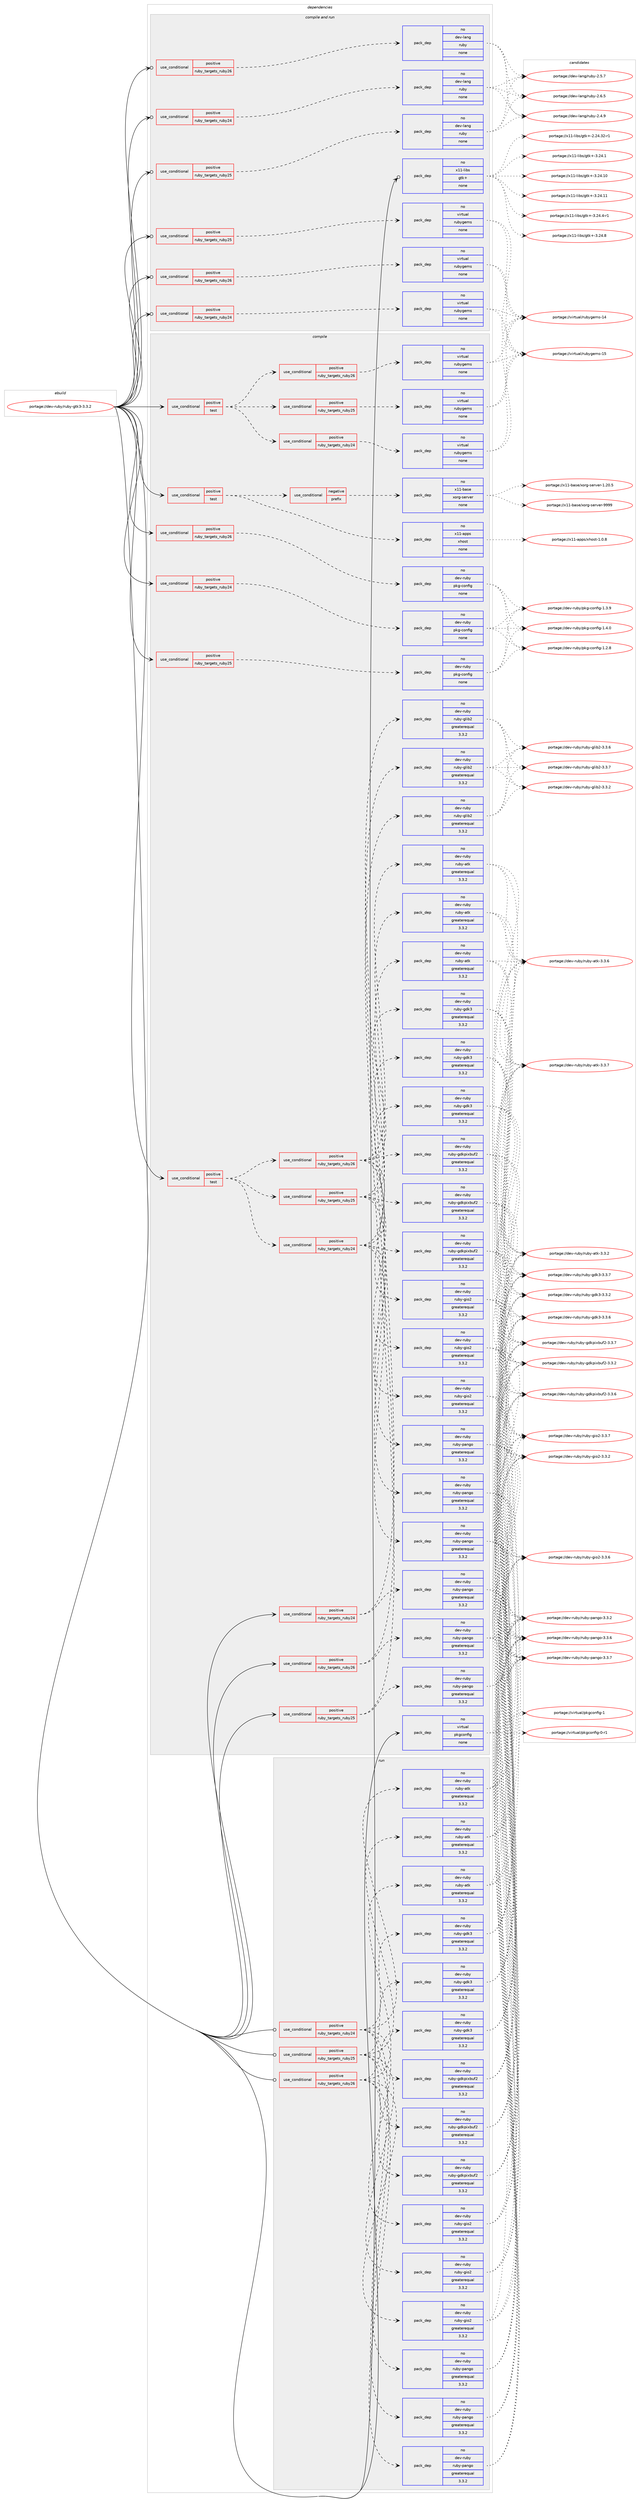digraph prolog {

# *************
# Graph options
# *************

newrank=true;
concentrate=true;
compound=true;
graph [rankdir=LR,fontname=Helvetica,fontsize=10,ranksep=1.5];#, ranksep=2.5, nodesep=0.2];
edge  [arrowhead=vee];
node  [fontname=Helvetica,fontsize=10];

# **********
# The ebuild
# **********

subgraph cluster_leftcol {
color=gray;
rank=same;
label=<<i>ebuild</i>>;
id [label="portage://dev-ruby/ruby-gtk3-3.3.2", color=red, width=4, href="../dev-ruby/ruby-gtk3-3.3.2.svg"];
}

# ****************
# The dependencies
# ****************

subgraph cluster_midcol {
color=gray;
label=<<i>dependencies</i>>;
subgraph cluster_compile {
fillcolor="#eeeeee";
style=filled;
label=<<i>compile</i>>;
subgraph cond63922 {
dependency244660 [label=<<TABLE BORDER="0" CELLBORDER="1" CELLSPACING="0" CELLPADDING="4"><TR><TD ROWSPAN="3" CELLPADDING="10">use_conditional</TD></TR><TR><TD>positive</TD></TR><TR><TD>ruby_targets_ruby24</TD></TR></TABLE>>, shape=none, color=red];
subgraph pack177193 {
dependency244661 [label=<<TABLE BORDER="0" CELLBORDER="1" CELLSPACING="0" CELLPADDING="4" WIDTH="220"><TR><TD ROWSPAN="6" CELLPADDING="30">pack_dep</TD></TR><TR><TD WIDTH="110">no</TD></TR><TR><TD>dev-ruby</TD></TR><TR><TD>pkg-config</TD></TR><TR><TD>none</TD></TR><TR><TD></TD></TR></TABLE>>, shape=none, color=blue];
}
dependency244660:e -> dependency244661:w [weight=20,style="dashed",arrowhead="vee"];
}
id:e -> dependency244660:w [weight=20,style="solid",arrowhead="vee"];
subgraph cond63923 {
dependency244662 [label=<<TABLE BORDER="0" CELLBORDER="1" CELLSPACING="0" CELLPADDING="4"><TR><TD ROWSPAN="3" CELLPADDING="10">use_conditional</TD></TR><TR><TD>positive</TD></TR><TR><TD>ruby_targets_ruby24</TD></TR></TABLE>>, shape=none, color=red];
subgraph pack177194 {
dependency244663 [label=<<TABLE BORDER="0" CELLBORDER="1" CELLSPACING="0" CELLPADDING="4" WIDTH="220"><TR><TD ROWSPAN="6" CELLPADDING="30">pack_dep</TD></TR><TR><TD WIDTH="110">no</TD></TR><TR><TD>dev-ruby</TD></TR><TR><TD>ruby-glib2</TD></TR><TR><TD>greaterequal</TD></TR><TR><TD>3.3.2</TD></TR></TABLE>>, shape=none, color=blue];
}
dependency244662:e -> dependency244663:w [weight=20,style="dashed",arrowhead="vee"];
subgraph pack177195 {
dependency244664 [label=<<TABLE BORDER="0" CELLBORDER="1" CELLSPACING="0" CELLPADDING="4" WIDTH="220"><TR><TD ROWSPAN="6" CELLPADDING="30">pack_dep</TD></TR><TR><TD WIDTH="110">no</TD></TR><TR><TD>dev-ruby</TD></TR><TR><TD>ruby-pango</TD></TR><TR><TD>greaterequal</TD></TR><TR><TD>3.3.2</TD></TR></TABLE>>, shape=none, color=blue];
}
dependency244662:e -> dependency244664:w [weight=20,style="dashed",arrowhead="vee"];
}
id:e -> dependency244662:w [weight=20,style="solid",arrowhead="vee"];
subgraph cond63924 {
dependency244665 [label=<<TABLE BORDER="0" CELLBORDER="1" CELLSPACING="0" CELLPADDING="4"><TR><TD ROWSPAN="3" CELLPADDING="10">use_conditional</TD></TR><TR><TD>positive</TD></TR><TR><TD>ruby_targets_ruby25</TD></TR></TABLE>>, shape=none, color=red];
subgraph pack177196 {
dependency244666 [label=<<TABLE BORDER="0" CELLBORDER="1" CELLSPACING="0" CELLPADDING="4" WIDTH="220"><TR><TD ROWSPAN="6" CELLPADDING="30">pack_dep</TD></TR><TR><TD WIDTH="110">no</TD></TR><TR><TD>dev-ruby</TD></TR><TR><TD>pkg-config</TD></TR><TR><TD>none</TD></TR><TR><TD></TD></TR></TABLE>>, shape=none, color=blue];
}
dependency244665:e -> dependency244666:w [weight=20,style="dashed",arrowhead="vee"];
}
id:e -> dependency244665:w [weight=20,style="solid",arrowhead="vee"];
subgraph cond63925 {
dependency244667 [label=<<TABLE BORDER="0" CELLBORDER="1" CELLSPACING="0" CELLPADDING="4"><TR><TD ROWSPAN="3" CELLPADDING="10">use_conditional</TD></TR><TR><TD>positive</TD></TR><TR><TD>ruby_targets_ruby25</TD></TR></TABLE>>, shape=none, color=red];
subgraph pack177197 {
dependency244668 [label=<<TABLE BORDER="0" CELLBORDER="1" CELLSPACING="0" CELLPADDING="4" WIDTH="220"><TR><TD ROWSPAN="6" CELLPADDING="30">pack_dep</TD></TR><TR><TD WIDTH="110">no</TD></TR><TR><TD>dev-ruby</TD></TR><TR><TD>ruby-glib2</TD></TR><TR><TD>greaterequal</TD></TR><TR><TD>3.3.2</TD></TR></TABLE>>, shape=none, color=blue];
}
dependency244667:e -> dependency244668:w [weight=20,style="dashed",arrowhead="vee"];
subgraph pack177198 {
dependency244669 [label=<<TABLE BORDER="0" CELLBORDER="1" CELLSPACING="0" CELLPADDING="4" WIDTH="220"><TR><TD ROWSPAN="6" CELLPADDING="30">pack_dep</TD></TR><TR><TD WIDTH="110">no</TD></TR><TR><TD>dev-ruby</TD></TR><TR><TD>ruby-pango</TD></TR><TR><TD>greaterequal</TD></TR><TR><TD>3.3.2</TD></TR></TABLE>>, shape=none, color=blue];
}
dependency244667:e -> dependency244669:w [weight=20,style="dashed",arrowhead="vee"];
}
id:e -> dependency244667:w [weight=20,style="solid",arrowhead="vee"];
subgraph cond63926 {
dependency244670 [label=<<TABLE BORDER="0" CELLBORDER="1" CELLSPACING="0" CELLPADDING="4"><TR><TD ROWSPAN="3" CELLPADDING="10">use_conditional</TD></TR><TR><TD>positive</TD></TR><TR><TD>ruby_targets_ruby26</TD></TR></TABLE>>, shape=none, color=red];
subgraph pack177199 {
dependency244671 [label=<<TABLE BORDER="0" CELLBORDER="1" CELLSPACING="0" CELLPADDING="4" WIDTH="220"><TR><TD ROWSPAN="6" CELLPADDING="30">pack_dep</TD></TR><TR><TD WIDTH="110">no</TD></TR><TR><TD>dev-ruby</TD></TR><TR><TD>pkg-config</TD></TR><TR><TD>none</TD></TR><TR><TD></TD></TR></TABLE>>, shape=none, color=blue];
}
dependency244670:e -> dependency244671:w [weight=20,style="dashed",arrowhead="vee"];
}
id:e -> dependency244670:w [weight=20,style="solid",arrowhead="vee"];
subgraph cond63927 {
dependency244672 [label=<<TABLE BORDER="0" CELLBORDER="1" CELLSPACING="0" CELLPADDING="4"><TR><TD ROWSPAN="3" CELLPADDING="10">use_conditional</TD></TR><TR><TD>positive</TD></TR><TR><TD>ruby_targets_ruby26</TD></TR></TABLE>>, shape=none, color=red];
subgraph pack177200 {
dependency244673 [label=<<TABLE BORDER="0" CELLBORDER="1" CELLSPACING="0" CELLPADDING="4" WIDTH="220"><TR><TD ROWSPAN="6" CELLPADDING="30">pack_dep</TD></TR><TR><TD WIDTH="110">no</TD></TR><TR><TD>dev-ruby</TD></TR><TR><TD>ruby-glib2</TD></TR><TR><TD>greaterequal</TD></TR><TR><TD>3.3.2</TD></TR></TABLE>>, shape=none, color=blue];
}
dependency244672:e -> dependency244673:w [weight=20,style="dashed",arrowhead="vee"];
subgraph pack177201 {
dependency244674 [label=<<TABLE BORDER="0" CELLBORDER="1" CELLSPACING="0" CELLPADDING="4" WIDTH="220"><TR><TD ROWSPAN="6" CELLPADDING="30">pack_dep</TD></TR><TR><TD WIDTH="110">no</TD></TR><TR><TD>dev-ruby</TD></TR><TR><TD>ruby-pango</TD></TR><TR><TD>greaterequal</TD></TR><TR><TD>3.3.2</TD></TR></TABLE>>, shape=none, color=blue];
}
dependency244672:e -> dependency244674:w [weight=20,style="dashed",arrowhead="vee"];
}
id:e -> dependency244672:w [weight=20,style="solid",arrowhead="vee"];
subgraph cond63928 {
dependency244675 [label=<<TABLE BORDER="0" CELLBORDER="1" CELLSPACING="0" CELLPADDING="4"><TR><TD ROWSPAN="3" CELLPADDING="10">use_conditional</TD></TR><TR><TD>positive</TD></TR><TR><TD>test</TD></TR></TABLE>>, shape=none, color=red];
subgraph cond63929 {
dependency244676 [label=<<TABLE BORDER="0" CELLBORDER="1" CELLSPACING="0" CELLPADDING="4"><TR><TD ROWSPAN="3" CELLPADDING="10">use_conditional</TD></TR><TR><TD>negative</TD></TR><TR><TD>prefix</TD></TR></TABLE>>, shape=none, color=red];
subgraph pack177202 {
dependency244677 [label=<<TABLE BORDER="0" CELLBORDER="1" CELLSPACING="0" CELLPADDING="4" WIDTH="220"><TR><TD ROWSPAN="6" CELLPADDING="30">pack_dep</TD></TR><TR><TD WIDTH="110">no</TD></TR><TR><TD>x11-base</TD></TR><TR><TD>xorg-server</TD></TR><TR><TD>none</TD></TR><TR><TD></TD></TR></TABLE>>, shape=none, color=blue];
}
dependency244676:e -> dependency244677:w [weight=20,style="dashed",arrowhead="vee"];
}
dependency244675:e -> dependency244676:w [weight=20,style="dashed",arrowhead="vee"];
subgraph pack177203 {
dependency244678 [label=<<TABLE BORDER="0" CELLBORDER="1" CELLSPACING="0" CELLPADDING="4" WIDTH="220"><TR><TD ROWSPAN="6" CELLPADDING="30">pack_dep</TD></TR><TR><TD WIDTH="110">no</TD></TR><TR><TD>x11-apps</TD></TR><TR><TD>xhost</TD></TR><TR><TD>none</TD></TR><TR><TD></TD></TR></TABLE>>, shape=none, color=blue];
}
dependency244675:e -> dependency244678:w [weight=20,style="dashed",arrowhead="vee"];
}
id:e -> dependency244675:w [weight=20,style="solid",arrowhead="vee"];
subgraph cond63930 {
dependency244679 [label=<<TABLE BORDER="0" CELLBORDER="1" CELLSPACING="0" CELLPADDING="4"><TR><TD ROWSPAN="3" CELLPADDING="10">use_conditional</TD></TR><TR><TD>positive</TD></TR><TR><TD>test</TD></TR></TABLE>>, shape=none, color=red];
subgraph cond63931 {
dependency244680 [label=<<TABLE BORDER="0" CELLBORDER="1" CELLSPACING="0" CELLPADDING="4"><TR><TD ROWSPAN="3" CELLPADDING="10">use_conditional</TD></TR><TR><TD>positive</TD></TR><TR><TD>ruby_targets_ruby24</TD></TR></TABLE>>, shape=none, color=red];
subgraph pack177204 {
dependency244681 [label=<<TABLE BORDER="0" CELLBORDER="1" CELLSPACING="0" CELLPADDING="4" WIDTH="220"><TR><TD ROWSPAN="6" CELLPADDING="30">pack_dep</TD></TR><TR><TD WIDTH="110">no</TD></TR><TR><TD>dev-ruby</TD></TR><TR><TD>ruby-atk</TD></TR><TR><TD>greaterequal</TD></TR><TR><TD>3.3.2</TD></TR></TABLE>>, shape=none, color=blue];
}
dependency244680:e -> dependency244681:w [weight=20,style="dashed",arrowhead="vee"];
subgraph pack177205 {
dependency244682 [label=<<TABLE BORDER="0" CELLBORDER="1" CELLSPACING="0" CELLPADDING="4" WIDTH="220"><TR><TD ROWSPAN="6" CELLPADDING="30">pack_dep</TD></TR><TR><TD WIDTH="110">no</TD></TR><TR><TD>dev-ruby</TD></TR><TR><TD>ruby-gdk3</TD></TR><TR><TD>greaterequal</TD></TR><TR><TD>3.3.2</TD></TR></TABLE>>, shape=none, color=blue];
}
dependency244680:e -> dependency244682:w [weight=20,style="dashed",arrowhead="vee"];
subgraph pack177206 {
dependency244683 [label=<<TABLE BORDER="0" CELLBORDER="1" CELLSPACING="0" CELLPADDING="4" WIDTH="220"><TR><TD ROWSPAN="6" CELLPADDING="30">pack_dep</TD></TR><TR><TD WIDTH="110">no</TD></TR><TR><TD>dev-ruby</TD></TR><TR><TD>ruby-gdkpixbuf2</TD></TR><TR><TD>greaterequal</TD></TR><TR><TD>3.3.2</TD></TR></TABLE>>, shape=none, color=blue];
}
dependency244680:e -> dependency244683:w [weight=20,style="dashed",arrowhead="vee"];
subgraph pack177207 {
dependency244684 [label=<<TABLE BORDER="0" CELLBORDER="1" CELLSPACING="0" CELLPADDING="4" WIDTH="220"><TR><TD ROWSPAN="6" CELLPADDING="30">pack_dep</TD></TR><TR><TD WIDTH="110">no</TD></TR><TR><TD>dev-ruby</TD></TR><TR><TD>ruby-gio2</TD></TR><TR><TD>greaterequal</TD></TR><TR><TD>3.3.2</TD></TR></TABLE>>, shape=none, color=blue];
}
dependency244680:e -> dependency244684:w [weight=20,style="dashed",arrowhead="vee"];
subgraph pack177208 {
dependency244685 [label=<<TABLE BORDER="0" CELLBORDER="1" CELLSPACING="0" CELLPADDING="4" WIDTH="220"><TR><TD ROWSPAN="6" CELLPADDING="30">pack_dep</TD></TR><TR><TD WIDTH="110">no</TD></TR><TR><TD>dev-ruby</TD></TR><TR><TD>ruby-pango</TD></TR><TR><TD>greaterequal</TD></TR><TR><TD>3.3.2</TD></TR></TABLE>>, shape=none, color=blue];
}
dependency244680:e -> dependency244685:w [weight=20,style="dashed",arrowhead="vee"];
}
dependency244679:e -> dependency244680:w [weight=20,style="dashed",arrowhead="vee"];
subgraph cond63932 {
dependency244686 [label=<<TABLE BORDER="0" CELLBORDER="1" CELLSPACING="0" CELLPADDING="4"><TR><TD ROWSPAN="3" CELLPADDING="10">use_conditional</TD></TR><TR><TD>positive</TD></TR><TR><TD>ruby_targets_ruby25</TD></TR></TABLE>>, shape=none, color=red];
subgraph pack177209 {
dependency244687 [label=<<TABLE BORDER="0" CELLBORDER="1" CELLSPACING="0" CELLPADDING="4" WIDTH="220"><TR><TD ROWSPAN="6" CELLPADDING="30">pack_dep</TD></TR><TR><TD WIDTH="110">no</TD></TR><TR><TD>dev-ruby</TD></TR><TR><TD>ruby-atk</TD></TR><TR><TD>greaterequal</TD></TR><TR><TD>3.3.2</TD></TR></TABLE>>, shape=none, color=blue];
}
dependency244686:e -> dependency244687:w [weight=20,style="dashed",arrowhead="vee"];
subgraph pack177210 {
dependency244688 [label=<<TABLE BORDER="0" CELLBORDER="1" CELLSPACING="0" CELLPADDING="4" WIDTH="220"><TR><TD ROWSPAN="6" CELLPADDING="30">pack_dep</TD></TR><TR><TD WIDTH="110">no</TD></TR><TR><TD>dev-ruby</TD></TR><TR><TD>ruby-gdk3</TD></TR><TR><TD>greaterequal</TD></TR><TR><TD>3.3.2</TD></TR></TABLE>>, shape=none, color=blue];
}
dependency244686:e -> dependency244688:w [weight=20,style="dashed",arrowhead="vee"];
subgraph pack177211 {
dependency244689 [label=<<TABLE BORDER="0" CELLBORDER="1" CELLSPACING="0" CELLPADDING="4" WIDTH="220"><TR><TD ROWSPAN="6" CELLPADDING="30">pack_dep</TD></TR><TR><TD WIDTH="110">no</TD></TR><TR><TD>dev-ruby</TD></TR><TR><TD>ruby-gdkpixbuf2</TD></TR><TR><TD>greaterequal</TD></TR><TR><TD>3.3.2</TD></TR></TABLE>>, shape=none, color=blue];
}
dependency244686:e -> dependency244689:w [weight=20,style="dashed",arrowhead="vee"];
subgraph pack177212 {
dependency244690 [label=<<TABLE BORDER="0" CELLBORDER="1" CELLSPACING="0" CELLPADDING="4" WIDTH="220"><TR><TD ROWSPAN="6" CELLPADDING="30">pack_dep</TD></TR><TR><TD WIDTH="110">no</TD></TR><TR><TD>dev-ruby</TD></TR><TR><TD>ruby-gio2</TD></TR><TR><TD>greaterequal</TD></TR><TR><TD>3.3.2</TD></TR></TABLE>>, shape=none, color=blue];
}
dependency244686:e -> dependency244690:w [weight=20,style="dashed",arrowhead="vee"];
subgraph pack177213 {
dependency244691 [label=<<TABLE BORDER="0" CELLBORDER="1" CELLSPACING="0" CELLPADDING="4" WIDTH="220"><TR><TD ROWSPAN="6" CELLPADDING="30">pack_dep</TD></TR><TR><TD WIDTH="110">no</TD></TR><TR><TD>dev-ruby</TD></TR><TR><TD>ruby-pango</TD></TR><TR><TD>greaterequal</TD></TR><TR><TD>3.3.2</TD></TR></TABLE>>, shape=none, color=blue];
}
dependency244686:e -> dependency244691:w [weight=20,style="dashed",arrowhead="vee"];
}
dependency244679:e -> dependency244686:w [weight=20,style="dashed",arrowhead="vee"];
subgraph cond63933 {
dependency244692 [label=<<TABLE BORDER="0" CELLBORDER="1" CELLSPACING="0" CELLPADDING="4"><TR><TD ROWSPAN="3" CELLPADDING="10">use_conditional</TD></TR><TR><TD>positive</TD></TR><TR><TD>ruby_targets_ruby26</TD></TR></TABLE>>, shape=none, color=red];
subgraph pack177214 {
dependency244693 [label=<<TABLE BORDER="0" CELLBORDER="1" CELLSPACING="0" CELLPADDING="4" WIDTH="220"><TR><TD ROWSPAN="6" CELLPADDING="30">pack_dep</TD></TR><TR><TD WIDTH="110">no</TD></TR><TR><TD>dev-ruby</TD></TR><TR><TD>ruby-atk</TD></TR><TR><TD>greaterequal</TD></TR><TR><TD>3.3.2</TD></TR></TABLE>>, shape=none, color=blue];
}
dependency244692:e -> dependency244693:w [weight=20,style="dashed",arrowhead="vee"];
subgraph pack177215 {
dependency244694 [label=<<TABLE BORDER="0" CELLBORDER="1" CELLSPACING="0" CELLPADDING="4" WIDTH="220"><TR><TD ROWSPAN="6" CELLPADDING="30">pack_dep</TD></TR><TR><TD WIDTH="110">no</TD></TR><TR><TD>dev-ruby</TD></TR><TR><TD>ruby-gdk3</TD></TR><TR><TD>greaterequal</TD></TR><TR><TD>3.3.2</TD></TR></TABLE>>, shape=none, color=blue];
}
dependency244692:e -> dependency244694:w [weight=20,style="dashed",arrowhead="vee"];
subgraph pack177216 {
dependency244695 [label=<<TABLE BORDER="0" CELLBORDER="1" CELLSPACING="0" CELLPADDING="4" WIDTH="220"><TR><TD ROWSPAN="6" CELLPADDING="30">pack_dep</TD></TR><TR><TD WIDTH="110">no</TD></TR><TR><TD>dev-ruby</TD></TR><TR><TD>ruby-gdkpixbuf2</TD></TR><TR><TD>greaterequal</TD></TR><TR><TD>3.3.2</TD></TR></TABLE>>, shape=none, color=blue];
}
dependency244692:e -> dependency244695:w [weight=20,style="dashed",arrowhead="vee"];
subgraph pack177217 {
dependency244696 [label=<<TABLE BORDER="0" CELLBORDER="1" CELLSPACING="0" CELLPADDING="4" WIDTH="220"><TR><TD ROWSPAN="6" CELLPADDING="30">pack_dep</TD></TR><TR><TD WIDTH="110">no</TD></TR><TR><TD>dev-ruby</TD></TR><TR><TD>ruby-gio2</TD></TR><TR><TD>greaterequal</TD></TR><TR><TD>3.3.2</TD></TR></TABLE>>, shape=none, color=blue];
}
dependency244692:e -> dependency244696:w [weight=20,style="dashed",arrowhead="vee"];
subgraph pack177218 {
dependency244697 [label=<<TABLE BORDER="0" CELLBORDER="1" CELLSPACING="0" CELLPADDING="4" WIDTH="220"><TR><TD ROWSPAN="6" CELLPADDING="30">pack_dep</TD></TR><TR><TD WIDTH="110">no</TD></TR><TR><TD>dev-ruby</TD></TR><TR><TD>ruby-pango</TD></TR><TR><TD>greaterequal</TD></TR><TR><TD>3.3.2</TD></TR></TABLE>>, shape=none, color=blue];
}
dependency244692:e -> dependency244697:w [weight=20,style="dashed",arrowhead="vee"];
}
dependency244679:e -> dependency244692:w [weight=20,style="dashed",arrowhead="vee"];
}
id:e -> dependency244679:w [weight=20,style="solid",arrowhead="vee"];
subgraph cond63934 {
dependency244698 [label=<<TABLE BORDER="0" CELLBORDER="1" CELLSPACING="0" CELLPADDING="4"><TR><TD ROWSPAN="3" CELLPADDING="10">use_conditional</TD></TR><TR><TD>positive</TD></TR><TR><TD>test</TD></TR></TABLE>>, shape=none, color=red];
subgraph cond63935 {
dependency244699 [label=<<TABLE BORDER="0" CELLBORDER="1" CELLSPACING="0" CELLPADDING="4"><TR><TD ROWSPAN="3" CELLPADDING="10">use_conditional</TD></TR><TR><TD>positive</TD></TR><TR><TD>ruby_targets_ruby24</TD></TR></TABLE>>, shape=none, color=red];
subgraph pack177219 {
dependency244700 [label=<<TABLE BORDER="0" CELLBORDER="1" CELLSPACING="0" CELLPADDING="4" WIDTH="220"><TR><TD ROWSPAN="6" CELLPADDING="30">pack_dep</TD></TR><TR><TD WIDTH="110">no</TD></TR><TR><TD>virtual</TD></TR><TR><TD>rubygems</TD></TR><TR><TD>none</TD></TR><TR><TD></TD></TR></TABLE>>, shape=none, color=blue];
}
dependency244699:e -> dependency244700:w [weight=20,style="dashed",arrowhead="vee"];
}
dependency244698:e -> dependency244699:w [weight=20,style="dashed",arrowhead="vee"];
subgraph cond63936 {
dependency244701 [label=<<TABLE BORDER="0" CELLBORDER="1" CELLSPACING="0" CELLPADDING="4"><TR><TD ROWSPAN="3" CELLPADDING="10">use_conditional</TD></TR><TR><TD>positive</TD></TR><TR><TD>ruby_targets_ruby25</TD></TR></TABLE>>, shape=none, color=red];
subgraph pack177220 {
dependency244702 [label=<<TABLE BORDER="0" CELLBORDER="1" CELLSPACING="0" CELLPADDING="4" WIDTH="220"><TR><TD ROWSPAN="6" CELLPADDING="30">pack_dep</TD></TR><TR><TD WIDTH="110">no</TD></TR><TR><TD>virtual</TD></TR><TR><TD>rubygems</TD></TR><TR><TD>none</TD></TR><TR><TD></TD></TR></TABLE>>, shape=none, color=blue];
}
dependency244701:e -> dependency244702:w [weight=20,style="dashed",arrowhead="vee"];
}
dependency244698:e -> dependency244701:w [weight=20,style="dashed",arrowhead="vee"];
subgraph cond63937 {
dependency244703 [label=<<TABLE BORDER="0" CELLBORDER="1" CELLSPACING="0" CELLPADDING="4"><TR><TD ROWSPAN="3" CELLPADDING="10">use_conditional</TD></TR><TR><TD>positive</TD></TR><TR><TD>ruby_targets_ruby26</TD></TR></TABLE>>, shape=none, color=red];
subgraph pack177221 {
dependency244704 [label=<<TABLE BORDER="0" CELLBORDER="1" CELLSPACING="0" CELLPADDING="4" WIDTH="220"><TR><TD ROWSPAN="6" CELLPADDING="30">pack_dep</TD></TR><TR><TD WIDTH="110">no</TD></TR><TR><TD>virtual</TD></TR><TR><TD>rubygems</TD></TR><TR><TD>none</TD></TR><TR><TD></TD></TR></TABLE>>, shape=none, color=blue];
}
dependency244703:e -> dependency244704:w [weight=20,style="dashed",arrowhead="vee"];
}
dependency244698:e -> dependency244703:w [weight=20,style="dashed",arrowhead="vee"];
}
id:e -> dependency244698:w [weight=20,style="solid",arrowhead="vee"];
subgraph pack177222 {
dependency244705 [label=<<TABLE BORDER="0" CELLBORDER="1" CELLSPACING="0" CELLPADDING="4" WIDTH="220"><TR><TD ROWSPAN="6" CELLPADDING="30">pack_dep</TD></TR><TR><TD WIDTH="110">no</TD></TR><TR><TD>virtual</TD></TR><TR><TD>pkgconfig</TD></TR><TR><TD>none</TD></TR><TR><TD></TD></TR></TABLE>>, shape=none, color=blue];
}
id:e -> dependency244705:w [weight=20,style="solid",arrowhead="vee"];
}
subgraph cluster_compileandrun {
fillcolor="#eeeeee";
style=filled;
label=<<i>compile and run</i>>;
subgraph cond63938 {
dependency244706 [label=<<TABLE BORDER="0" CELLBORDER="1" CELLSPACING="0" CELLPADDING="4"><TR><TD ROWSPAN="3" CELLPADDING="10">use_conditional</TD></TR><TR><TD>positive</TD></TR><TR><TD>ruby_targets_ruby24</TD></TR></TABLE>>, shape=none, color=red];
subgraph pack177223 {
dependency244707 [label=<<TABLE BORDER="0" CELLBORDER="1" CELLSPACING="0" CELLPADDING="4" WIDTH="220"><TR><TD ROWSPAN="6" CELLPADDING="30">pack_dep</TD></TR><TR><TD WIDTH="110">no</TD></TR><TR><TD>dev-lang</TD></TR><TR><TD>ruby</TD></TR><TR><TD>none</TD></TR><TR><TD></TD></TR></TABLE>>, shape=none, color=blue];
}
dependency244706:e -> dependency244707:w [weight=20,style="dashed",arrowhead="vee"];
}
id:e -> dependency244706:w [weight=20,style="solid",arrowhead="odotvee"];
subgraph cond63939 {
dependency244708 [label=<<TABLE BORDER="0" CELLBORDER="1" CELLSPACING="0" CELLPADDING="4"><TR><TD ROWSPAN="3" CELLPADDING="10">use_conditional</TD></TR><TR><TD>positive</TD></TR><TR><TD>ruby_targets_ruby24</TD></TR></TABLE>>, shape=none, color=red];
subgraph pack177224 {
dependency244709 [label=<<TABLE BORDER="0" CELLBORDER="1" CELLSPACING="0" CELLPADDING="4" WIDTH="220"><TR><TD ROWSPAN="6" CELLPADDING="30">pack_dep</TD></TR><TR><TD WIDTH="110">no</TD></TR><TR><TD>virtual</TD></TR><TR><TD>rubygems</TD></TR><TR><TD>none</TD></TR><TR><TD></TD></TR></TABLE>>, shape=none, color=blue];
}
dependency244708:e -> dependency244709:w [weight=20,style="dashed",arrowhead="vee"];
}
id:e -> dependency244708:w [weight=20,style="solid",arrowhead="odotvee"];
subgraph cond63940 {
dependency244710 [label=<<TABLE BORDER="0" CELLBORDER="1" CELLSPACING="0" CELLPADDING="4"><TR><TD ROWSPAN="3" CELLPADDING="10">use_conditional</TD></TR><TR><TD>positive</TD></TR><TR><TD>ruby_targets_ruby25</TD></TR></TABLE>>, shape=none, color=red];
subgraph pack177225 {
dependency244711 [label=<<TABLE BORDER="0" CELLBORDER="1" CELLSPACING="0" CELLPADDING="4" WIDTH="220"><TR><TD ROWSPAN="6" CELLPADDING="30">pack_dep</TD></TR><TR><TD WIDTH="110">no</TD></TR><TR><TD>dev-lang</TD></TR><TR><TD>ruby</TD></TR><TR><TD>none</TD></TR><TR><TD></TD></TR></TABLE>>, shape=none, color=blue];
}
dependency244710:e -> dependency244711:w [weight=20,style="dashed",arrowhead="vee"];
}
id:e -> dependency244710:w [weight=20,style="solid",arrowhead="odotvee"];
subgraph cond63941 {
dependency244712 [label=<<TABLE BORDER="0" CELLBORDER="1" CELLSPACING="0" CELLPADDING="4"><TR><TD ROWSPAN="3" CELLPADDING="10">use_conditional</TD></TR><TR><TD>positive</TD></TR><TR><TD>ruby_targets_ruby25</TD></TR></TABLE>>, shape=none, color=red];
subgraph pack177226 {
dependency244713 [label=<<TABLE BORDER="0" CELLBORDER="1" CELLSPACING="0" CELLPADDING="4" WIDTH="220"><TR><TD ROWSPAN="6" CELLPADDING="30">pack_dep</TD></TR><TR><TD WIDTH="110">no</TD></TR><TR><TD>virtual</TD></TR><TR><TD>rubygems</TD></TR><TR><TD>none</TD></TR><TR><TD></TD></TR></TABLE>>, shape=none, color=blue];
}
dependency244712:e -> dependency244713:w [weight=20,style="dashed",arrowhead="vee"];
}
id:e -> dependency244712:w [weight=20,style="solid",arrowhead="odotvee"];
subgraph cond63942 {
dependency244714 [label=<<TABLE BORDER="0" CELLBORDER="1" CELLSPACING="0" CELLPADDING="4"><TR><TD ROWSPAN="3" CELLPADDING="10">use_conditional</TD></TR><TR><TD>positive</TD></TR><TR><TD>ruby_targets_ruby26</TD></TR></TABLE>>, shape=none, color=red];
subgraph pack177227 {
dependency244715 [label=<<TABLE BORDER="0" CELLBORDER="1" CELLSPACING="0" CELLPADDING="4" WIDTH="220"><TR><TD ROWSPAN="6" CELLPADDING="30">pack_dep</TD></TR><TR><TD WIDTH="110">no</TD></TR><TR><TD>dev-lang</TD></TR><TR><TD>ruby</TD></TR><TR><TD>none</TD></TR><TR><TD></TD></TR></TABLE>>, shape=none, color=blue];
}
dependency244714:e -> dependency244715:w [weight=20,style="dashed",arrowhead="vee"];
}
id:e -> dependency244714:w [weight=20,style="solid",arrowhead="odotvee"];
subgraph cond63943 {
dependency244716 [label=<<TABLE BORDER="0" CELLBORDER="1" CELLSPACING="0" CELLPADDING="4"><TR><TD ROWSPAN="3" CELLPADDING="10">use_conditional</TD></TR><TR><TD>positive</TD></TR><TR><TD>ruby_targets_ruby26</TD></TR></TABLE>>, shape=none, color=red];
subgraph pack177228 {
dependency244717 [label=<<TABLE BORDER="0" CELLBORDER="1" CELLSPACING="0" CELLPADDING="4" WIDTH="220"><TR><TD ROWSPAN="6" CELLPADDING="30">pack_dep</TD></TR><TR><TD WIDTH="110">no</TD></TR><TR><TD>virtual</TD></TR><TR><TD>rubygems</TD></TR><TR><TD>none</TD></TR><TR><TD></TD></TR></TABLE>>, shape=none, color=blue];
}
dependency244716:e -> dependency244717:w [weight=20,style="dashed",arrowhead="vee"];
}
id:e -> dependency244716:w [weight=20,style="solid",arrowhead="odotvee"];
subgraph pack177229 {
dependency244718 [label=<<TABLE BORDER="0" CELLBORDER="1" CELLSPACING="0" CELLPADDING="4" WIDTH="220"><TR><TD ROWSPAN="6" CELLPADDING="30">pack_dep</TD></TR><TR><TD WIDTH="110">no</TD></TR><TR><TD>x11-libs</TD></TR><TR><TD>gtk+</TD></TR><TR><TD>none</TD></TR><TR><TD></TD></TR></TABLE>>, shape=none, color=blue];
}
id:e -> dependency244718:w [weight=20,style="solid",arrowhead="odotvee"];
}
subgraph cluster_run {
fillcolor="#eeeeee";
style=filled;
label=<<i>run</i>>;
subgraph cond63944 {
dependency244719 [label=<<TABLE BORDER="0" CELLBORDER="1" CELLSPACING="0" CELLPADDING="4"><TR><TD ROWSPAN="3" CELLPADDING="10">use_conditional</TD></TR><TR><TD>positive</TD></TR><TR><TD>ruby_targets_ruby24</TD></TR></TABLE>>, shape=none, color=red];
subgraph pack177230 {
dependency244720 [label=<<TABLE BORDER="0" CELLBORDER="1" CELLSPACING="0" CELLPADDING="4" WIDTH="220"><TR><TD ROWSPAN="6" CELLPADDING="30">pack_dep</TD></TR><TR><TD WIDTH="110">no</TD></TR><TR><TD>dev-ruby</TD></TR><TR><TD>ruby-atk</TD></TR><TR><TD>greaterequal</TD></TR><TR><TD>3.3.2</TD></TR></TABLE>>, shape=none, color=blue];
}
dependency244719:e -> dependency244720:w [weight=20,style="dashed",arrowhead="vee"];
subgraph pack177231 {
dependency244721 [label=<<TABLE BORDER="0" CELLBORDER="1" CELLSPACING="0" CELLPADDING="4" WIDTH="220"><TR><TD ROWSPAN="6" CELLPADDING="30">pack_dep</TD></TR><TR><TD WIDTH="110">no</TD></TR><TR><TD>dev-ruby</TD></TR><TR><TD>ruby-gdk3</TD></TR><TR><TD>greaterequal</TD></TR><TR><TD>3.3.2</TD></TR></TABLE>>, shape=none, color=blue];
}
dependency244719:e -> dependency244721:w [weight=20,style="dashed",arrowhead="vee"];
subgraph pack177232 {
dependency244722 [label=<<TABLE BORDER="0" CELLBORDER="1" CELLSPACING="0" CELLPADDING="4" WIDTH="220"><TR><TD ROWSPAN="6" CELLPADDING="30">pack_dep</TD></TR><TR><TD WIDTH="110">no</TD></TR><TR><TD>dev-ruby</TD></TR><TR><TD>ruby-gdkpixbuf2</TD></TR><TR><TD>greaterequal</TD></TR><TR><TD>3.3.2</TD></TR></TABLE>>, shape=none, color=blue];
}
dependency244719:e -> dependency244722:w [weight=20,style="dashed",arrowhead="vee"];
subgraph pack177233 {
dependency244723 [label=<<TABLE BORDER="0" CELLBORDER="1" CELLSPACING="0" CELLPADDING="4" WIDTH="220"><TR><TD ROWSPAN="6" CELLPADDING="30">pack_dep</TD></TR><TR><TD WIDTH="110">no</TD></TR><TR><TD>dev-ruby</TD></TR><TR><TD>ruby-gio2</TD></TR><TR><TD>greaterequal</TD></TR><TR><TD>3.3.2</TD></TR></TABLE>>, shape=none, color=blue];
}
dependency244719:e -> dependency244723:w [weight=20,style="dashed",arrowhead="vee"];
subgraph pack177234 {
dependency244724 [label=<<TABLE BORDER="0" CELLBORDER="1" CELLSPACING="0" CELLPADDING="4" WIDTH="220"><TR><TD ROWSPAN="6" CELLPADDING="30">pack_dep</TD></TR><TR><TD WIDTH="110">no</TD></TR><TR><TD>dev-ruby</TD></TR><TR><TD>ruby-pango</TD></TR><TR><TD>greaterequal</TD></TR><TR><TD>3.3.2</TD></TR></TABLE>>, shape=none, color=blue];
}
dependency244719:e -> dependency244724:w [weight=20,style="dashed",arrowhead="vee"];
}
id:e -> dependency244719:w [weight=20,style="solid",arrowhead="odot"];
subgraph cond63945 {
dependency244725 [label=<<TABLE BORDER="0" CELLBORDER="1" CELLSPACING="0" CELLPADDING="4"><TR><TD ROWSPAN="3" CELLPADDING="10">use_conditional</TD></TR><TR><TD>positive</TD></TR><TR><TD>ruby_targets_ruby25</TD></TR></TABLE>>, shape=none, color=red];
subgraph pack177235 {
dependency244726 [label=<<TABLE BORDER="0" CELLBORDER="1" CELLSPACING="0" CELLPADDING="4" WIDTH="220"><TR><TD ROWSPAN="6" CELLPADDING="30">pack_dep</TD></TR><TR><TD WIDTH="110">no</TD></TR><TR><TD>dev-ruby</TD></TR><TR><TD>ruby-atk</TD></TR><TR><TD>greaterequal</TD></TR><TR><TD>3.3.2</TD></TR></TABLE>>, shape=none, color=blue];
}
dependency244725:e -> dependency244726:w [weight=20,style="dashed",arrowhead="vee"];
subgraph pack177236 {
dependency244727 [label=<<TABLE BORDER="0" CELLBORDER="1" CELLSPACING="0" CELLPADDING="4" WIDTH="220"><TR><TD ROWSPAN="6" CELLPADDING="30">pack_dep</TD></TR><TR><TD WIDTH="110">no</TD></TR><TR><TD>dev-ruby</TD></TR><TR><TD>ruby-gdk3</TD></TR><TR><TD>greaterequal</TD></TR><TR><TD>3.3.2</TD></TR></TABLE>>, shape=none, color=blue];
}
dependency244725:e -> dependency244727:w [weight=20,style="dashed",arrowhead="vee"];
subgraph pack177237 {
dependency244728 [label=<<TABLE BORDER="0" CELLBORDER="1" CELLSPACING="0" CELLPADDING="4" WIDTH="220"><TR><TD ROWSPAN="6" CELLPADDING="30">pack_dep</TD></TR><TR><TD WIDTH="110">no</TD></TR><TR><TD>dev-ruby</TD></TR><TR><TD>ruby-gdkpixbuf2</TD></TR><TR><TD>greaterequal</TD></TR><TR><TD>3.3.2</TD></TR></TABLE>>, shape=none, color=blue];
}
dependency244725:e -> dependency244728:w [weight=20,style="dashed",arrowhead="vee"];
subgraph pack177238 {
dependency244729 [label=<<TABLE BORDER="0" CELLBORDER="1" CELLSPACING="0" CELLPADDING="4" WIDTH="220"><TR><TD ROWSPAN="6" CELLPADDING="30">pack_dep</TD></TR><TR><TD WIDTH="110">no</TD></TR><TR><TD>dev-ruby</TD></TR><TR><TD>ruby-gio2</TD></TR><TR><TD>greaterequal</TD></TR><TR><TD>3.3.2</TD></TR></TABLE>>, shape=none, color=blue];
}
dependency244725:e -> dependency244729:w [weight=20,style="dashed",arrowhead="vee"];
subgraph pack177239 {
dependency244730 [label=<<TABLE BORDER="0" CELLBORDER="1" CELLSPACING="0" CELLPADDING="4" WIDTH="220"><TR><TD ROWSPAN="6" CELLPADDING="30">pack_dep</TD></TR><TR><TD WIDTH="110">no</TD></TR><TR><TD>dev-ruby</TD></TR><TR><TD>ruby-pango</TD></TR><TR><TD>greaterequal</TD></TR><TR><TD>3.3.2</TD></TR></TABLE>>, shape=none, color=blue];
}
dependency244725:e -> dependency244730:w [weight=20,style="dashed",arrowhead="vee"];
}
id:e -> dependency244725:w [weight=20,style="solid",arrowhead="odot"];
subgraph cond63946 {
dependency244731 [label=<<TABLE BORDER="0" CELLBORDER="1" CELLSPACING="0" CELLPADDING="4"><TR><TD ROWSPAN="3" CELLPADDING="10">use_conditional</TD></TR><TR><TD>positive</TD></TR><TR><TD>ruby_targets_ruby26</TD></TR></TABLE>>, shape=none, color=red];
subgraph pack177240 {
dependency244732 [label=<<TABLE BORDER="0" CELLBORDER="1" CELLSPACING="0" CELLPADDING="4" WIDTH="220"><TR><TD ROWSPAN="6" CELLPADDING="30">pack_dep</TD></TR><TR><TD WIDTH="110">no</TD></TR><TR><TD>dev-ruby</TD></TR><TR><TD>ruby-atk</TD></TR><TR><TD>greaterequal</TD></TR><TR><TD>3.3.2</TD></TR></TABLE>>, shape=none, color=blue];
}
dependency244731:e -> dependency244732:w [weight=20,style="dashed",arrowhead="vee"];
subgraph pack177241 {
dependency244733 [label=<<TABLE BORDER="0" CELLBORDER="1" CELLSPACING="0" CELLPADDING="4" WIDTH="220"><TR><TD ROWSPAN="6" CELLPADDING="30">pack_dep</TD></TR><TR><TD WIDTH="110">no</TD></TR><TR><TD>dev-ruby</TD></TR><TR><TD>ruby-gdk3</TD></TR><TR><TD>greaterequal</TD></TR><TR><TD>3.3.2</TD></TR></TABLE>>, shape=none, color=blue];
}
dependency244731:e -> dependency244733:w [weight=20,style="dashed",arrowhead="vee"];
subgraph pack177242 {
dependency244734 [label=<<TABLE BORDER="0" CELLBORDER="1" CELLSPACING="0" CELLPADDING="4" WIDTH="220"><TR><TD ROWSPAN="6" CELLPADDING="30">pack_dep</TD></TR><TR><TD WIDTH="110">no</TD></TR><TR><TD>dev-ruby</TD></TR><TR><TD>ruby-gdkpixbuf2</TD></TR><TR><TD>greaterequal</TD></TR><TR><TD>3.3.2</TD></TR></TABLE>>, shape=none, color=blue];
}
dependency244731:e -> dependency244734:w [weight=20,style="dashed",arrowhead="vee"];
subgraph pack177243 {
dependency244735 [label=<<TABLE BORDER="0" CELLBORDER="1" CELLSPACING="0" CELLPADDING="4" WIDTH="220"><TR><TD ROWSPAN="6" CELLPADDING="30">pack_dep</TD></TR><TR><TD WIDTH="110">no</TD></TR><TR><TD>dev-ruby</TD></TR><TR><TD>ruby-gio2</TD></TR><TR><TD>greaterequal</TD></TR><TR><TD>3.3.2</TD></TR></TABLE>>, shape=none, color=blue];
}
dependency244731:e -> dependency244735:w [weight=20,style="dashed",arrowhead="vee"];
subgraph pack177244 {
dependency244736 [label=<<TABLE BORDER="0" CELLBORDER="1" CELLSPACING="0" CELLPADDING="4" WIDTH="220"><TR><TD ROWSPAN="6" CELLPADDING="30">pack_dep</TD></TR><TR><TD WIDTH="110">no</TD></TR><TR><TD>dev-ruby</TD></TR><TR><TD>ruby-pango</TD></TR><TR><TD>greaterequal</TD></TR><TR><TD>3.3.2</TD></TR></TABLE>>, shape=none, color=blue];
}
dependency244731:e -> dependency244736:w [weight=20,style="dashed",arrowhead="vee"];
}
id:e -> dependency244731:w [weight=20,style="solid",arrowhead="odot"];
}
}

# **************
# The candidates
# **************

subgraph cluster_choices {
rank=same;
color=gray;
label=<<i>candidates</i>>;

subgraph choice177193 {
color=black;
nodesep=1;
choiceportage1001011184511411798121471121071034599111110102105103454946504656 [label="portage://dev-ruby/pkg-config-1.2.8", color=red, width=4,href="../dev-ruby/pkg-config-1.2.8.svg"];
choiceportage1001011184511411798121471121071034599111110102105103454946514657 [label="portage://dev-ruby/pkg-config-1.3.9", color=red, width=4,href="../dev-ruby/pkg-config-1.3.9.svg"];
choiceportage1001011184511411798121471121071034599111110102105103454946524648 [label="portage://dev-ruby/pkg-config-1.4.0", color=red, width=4,href="../dev-ruby/pkg-config-1.4.0.svg"];
dependency244661:e -> choiceportage1001011184511411798121471121071034599111110102105103454946504656:w [style=dotted,weight="100"];
dependency244661:e -> choiceportage1001011184511411798121471121071034599111110102105103454946514657:w [style=dotted,weight="100"];
dependency244661:e -> choiceportage1001011184511411798121471121071034599111110102105103454946524648:w [style=dotted,weight="100"];
}
subgraph choice177194 {
color=black;
nodesep=1;
choiceportage10010111845114117981214711411798121451031081059850455146514650 [label="portage://dev-ruby/ruby-glib2-3.3.2", color=red, width=4,href="../dev-ruby/ruby-glib2-3.3.2.svg"];
choiceportage10010111845114117981214711411798121451031081059850455146514654 [label="portage://dev-ruby/ruby-glib2-3.3.6", color=red, width=4,href="../dev-ruby/ruby-glib2-3.3.6.svg"];
choiceportage10010111845114117981214711411798121451031081059850455146514655 [label="portage://dev-ruby/ruby-glib2-3.3.7", color=red, width=4,href="../dev-ruby/ruby-glib2-3.3.7.svg"];
dependency244663:e -> choiceportage10010111845114117981214711411798121451031081059850455146514650:w [style=dotted,weight="100"];
dependency244663:e -> choiceportage10010111845114117981214711411798121451031081059850455146514654:w [style=dotted,weight="100"];
dependency244663:e -> choiceportage10010111845114117981214711411798121451031081059850455146514655:w [style=dotted,weight="100"];
}
subgraph choice177195 {
color=black;
nodesep=1;
choiceportage100101118451141179812147114117981214511297110103111455146514650 [label="portage://dev-ruby/ruby-pango-3.3.2", color=red, width=4,href="../dev-ruby/ruby-pango-3.3.2.svg"];
choiceportage100101118451141179812147114117981214511297110103111455146514654 [label="portage://dev-ruby/ruby-pango-3.3.6", color=red, width=4,href="../dev-ruby/ruby-pango-3.3.6.svg"];
choiceportage100101118451141179812147114117981214511297110103111455146514655 [label="portage://dev-ruby/ruby-pango-3.3.7", color=red, width=4,href="../dev-ruby/ruby-pango-3.3.7.svg"];
dependency244664:e -> choiceportage100101118451141179812147114117981214511297110103111455146514650:w [style=dotted,weight="100"];
dependency244664:e -> choiceportage100101118451141179812147114117981214511297110103111455146514654:w [style=dotted,weight="100"];
dependency244664:e -> choiceportage100101118451141179812147114117981214511297110103111455146514655:w [style=dotted,weight="100"];
}
subgraph choice177196 {
color=black;
nodesep=1;
choiceportage1001011184511411798121471121071034599111110102105103454946504656 [label="portage://dev-ruby/pkg-config-1.2.8", color=red, width=4,href="../dev-ruby/pkg-config-1.2.8.svg"];
choiceportage1001011184511411798121471121071034599111110102105103454946514657 [label="portage://dev-ruby/pkg-config-1.3.9", color=red, width=4,href="../dev-ruby/pkg-config-1.3.9.svg"];
choiceportage1001011184511411798121471121071034599111110102105103454946524648 [label="portage://dev-ruby/pkg-config-1.4.0", color=red, width=4,href="../dev-ruby/pkg-config-1.4.0.svg"];
dependency244666:e -> choiceportage1001011184511411798121471121071034599111110102105103454946504656:w [style=dotted,weight="100"];
dependency244666:e -> choiceportage1001011184511411798121471121071034599111110102105103454946514657:w [style=dotted,weight="100"];
dependency244666:e -> choiceportage1001011184511411798121471121071034599111110102105103454946524648:w [style=dotted,weight="100"];
}
subgraph choice177197 {
color=black;
nodesep=1;
choiceportage10010111845114117981214711411798121451031081059850455146514650 [label="portage://dev-ruby/ruby-glib2-3.3.2", color=red, width=4,href="../dev-ruby/ruby-glib2-3.3.2.svg"];
choiceportage10010111845114117981214711411798121451031081059850455146514654 [label="portage://dev-ruby/ruby-glib2-3.3.6", color=red, width=4,href="../dev-ruby/ruby-glib2-3.3.6.svg"];
choiceportage10010111845114117981214711411798121451031081059850455146514655 [label="portage://dev-ruby/ruby-glib2-3.3.7", color=red, width=4,href="../dev-ruby/ruby-glib2-3.3.7.svg"];
dependency244668:e -> choiceportage10010111845114117981214711411798121451031081059850455146514650:w [style=dotted,weight="100"];
dependency244668:e -> choiceportage10010111845114117981214711411798121451031081059850455146514654:w [style=dotted,weight="100"];
dependency244668:e -> choiceportage10010111845114117981214711411798121451031081059850455146514655:w [style=dotted,weight="100"];
}
subgraph choice177198 {
color=black;
nodesep=1;
choiceportage100101118451141179812147114117981214511297110103111455146514650 [label="portage://dev-ruby/ruby-pango-3.3.2", color=red, width=4,href="../dev-ruby/ruby-pango-3.3.2.svg"];
choiceportage100101118451141179812147114117981214511297110103111455146514654 [label="portage://dev-ruby/ruby-pango-3.3.6", color=red, width=4,href="../dev-ruby/ruby-pango-3.3.6.svg"];
choiceportage100101118451141179812147114117981214511297110103111455146514655 [label="portage://dev-ruby/ruby-pango-3.3.7", color=red, width=4,href="../dev-ruby/ruby-pango-3.3.7.svg"];
dependency244669:e -> choiceportage100101118451141179812147114117981214511297110103111455146514650:w [style=dotted,weight="100"];
dependency244669:e -> choiceportage100101118451141179812147114117981214511297110103111455146514654:w [style=dotted,weight="100"];
dependency244669:e -> choiceportage100101118451141179812147114117981214511297110103111455146514655:w [style=dotted,weight="100"];
}
subgraph choice177199 {
color=black;
nodesep=1;
choiceportage1001011184511411798121471121071034599111110102105103454946504656 [label="portage://dev-ruby/pkg-config-1.2.8", color=red, width=4,href="../dev-ruby/pkg-config-1.2.8.svg"];
choiceportage1001011184511411798121471121071034599111110102105103454946514657 [label="portage://dev-ruby/pkg-config-1.3.9", color=red, width=4,href="../dev-ruby/pkg-config-1.3.9.svg"];
choiceportage1001011184511411798121471121071034599111110102105103454946524648 [label="portage://dev-ruby/pkg-config-1.4.0", color=red, width=4,href="../dev-ruby/pkg-config-1.4.0.svg"];
dependency244671:e -> choiceportage1001011184511411798121471121071034599111110102105103454946504656:w [style=dotted,weight="100"];
dependency244671:e -> choiceportage1001011184511411798121471121071034599111110102105103454946514657:w [style=dotted,weight="100"];
dependency244671:e -> choiceportage1001011184511411798121471121071034599111110102105103454946524648:w [style=dotted,weight="100"];
}
subgraph choice177200 {
color=black;
nodesep=1;
choiceportage10010111845114117981214711411798121451031081059850455146514650 [label="portage://dev-ruby/ruby-glib2-3.3.2", color=red, width=4,href="../dev-ruby/ruby-glib2-3.3.2.svg"];
choiceportage10010111845114117981214711411798121451031081059850455146514654 [label="portage://dev-ruby/ruby-glib2-3.3.6", color=red, width=4,href="../dev-ruby/ruby-glib2-3.3.6.svg"];
choiceportage10010111845114117981214711411798121451031081059850455146514655 [label="portage://dev-ruby/ruby-glib2-3.3.7", color=red, width=4,href="../dev-ruby/ruby-glib2-3.3.7.svg"];
dependency244673:e -> choiceportage10010111845114117981214711411798121451031081059850455146514650:w [style=dotted,weight="100"];
dependency244673:e -> choiceportage10010111845114117981214711411798121451031081059850455146514654:w [style=dotted,weight="100"];
dependency244673:e -> choiceportage10010111845114117981214711411798121451031081059850455146514655:w [style=dotted,weight="100"];
}
subgraph choice177201 {
color=black;
nodesep=1;
choiceportage100101118451141179812147114117981214511297110103111455146514650 [label="portage://dev-ruby/ruby-pango-3.3.2", color=red, width=4,href="../dev-ruby/ruby-pango-3.3.2.svg"];
choiceportage100101118451141179812147114117981214511297110103111455146514654 [label="portage://dev-ruby/ruby-pango-3.3.6", color=red, width=4,href="../dev-ruby/ruby-pango-3.3.6.svg"];
choiceportage100101118451141179812147114117981214511297110103111455146514655 [label="portage://dev-ruby/ruby-pango-3.3.7", color=red, width=4,href="../dev-ruby/ruby-pango-3.3.7.svg"];
dependency244674:e -> choiceportage100101118451141179812147114117981214511297110103111455146514650:w [style=dotted,weight="100"];
dependency244674:e -> choiceportage100101118451141179812147114117981214511297110103111455146514654:w [style=dotted,weight="100"];
dependency244674:e -> choiceportage100101118451141179812147114117981214511297110103111455146514655:w [style=dotted,weight="100"];
}
subgraph choice177202 {
color=black;
nodesep=1;
choiceportage1204949459897115101471201111141034511510111411810111445494650484653 [label="portage://x11-base/xorg-server-1.20.5", color=red, width=4,href="../x11-base/xorg-server-1.20.5.svg"];
choiceportage120494945989711510147120111114103451151011141181011144557575757 [label="portage://x11-base/xorg-server-9999", color=red, width=4,href="../x11-base/xorg-server-9999.svg"];
dependency244677:e -> choiceportage1204949459897115101471201111141034511510111411810111445494650484653:w [style=dotted,weight="100"];
dependency244677:e -> choiceportage120494945989711510147120111114103451151011141181011144557575757:w [style=dotted,weight="100"];
}
subgraph choice177203 {
color=black;
nodesep=1;
choiceportage1204949459711211211547120104111115116454946484656 [label="portage://x11-apps/xhost-1.0.8", color=red, width=4,href="../x11-apps/xhost-1.0.8.svg"];
dependency244678:e -> choiceportage1204949459711211211547120104111115116454946484656:w [style=dotted,weight="100"];
}
subgraph choice177204 {
color=black;
nodesep=1;
choiceportage100101118451141179812147114117981214597116107455146514650 [label="portage://dev-ruby/ruby-atk-3.3.2", color=red, width=4,href="../dev-ruby/ruby-atk-3.3.2.svg"];
choiceportage100101118451141179812147114117981214597116107455146514654 [label="portage://dev-ruby/ruby-atk-3.3.6", color=red, width=4,href="../dev-ruby/ruby-atk-3.3.6.svg"];
choiceportage100101118451141179812147114117981214597116107455146514655 [label="portage://dev-ruby/ruby-atk-3.3.7", color=red, width=4,href="../dev-ruby/ruby-atk-3.3.7.svg"];
dependency244681:e -> choiceportage100101118451141179812147114117981214597116107455146514650:w [style=dotted,weight="100"];
dependency244681:e -> choiceportage100101118451141179812147114117981214597116107455146514654:w [style=dotted,weight="100"];
dependency244681:e -> choiceportage100101118451141179812147114117981214597116107455146514655:w [style=dotted,weight="100"];
}
subgraph choice177205 {
color=black;
nodesep=1;
choiceportage100101118451141179812147114117981214510310010751455146514650 [label="portage://dev-ruby/ruby-gdk3-3.3.2", color=red, width=4,href="../dev-ruby/ruby-gdk3-3.3.2.svg"];
choiceportage100101118451141179812147114117981214510310010751455146514654 [label="portage://dev-ruby/ruby-gdk3-3.3.6", color=red, width=4,href="../dev-ruby/ruby-gdk3-3.3.6.svg"];
choiceportage100101118451141179812147114117981214510310010751455146514655 [label="portage://dev-ruby/ruby-gdk3-3.3.7", color=red, width=4,href="../dev-ruby/ruby-gdk3-3.3.7.svg"];
dependency244682:e -> choiceportage100101118451141179812147114117981214510310010751455146514650:w [style=dotted,weight="100"];
dependency244682:e -> choiceportage100101118451141179812147114117981214510310010751455146514654:w [style=dotted,weight="100"];
dependency244682:e -> choiceportage100101118451141179812147114117981214510310010751455146514655:w [style=dotted,weight="100"];
}
subgraph choice177206 {
color=black;
nodesep=1;
choiceportage10010111845114117981214711411798121451031001071121051209811710250455146514650 [label="portage://dev-ruby/ruby-gdkpixbuf2-3.3.2", color=red, width=4,href="../dev-ruby/ruby-gdkpixbuf2-3.3.2.svg"];
choiceportage10010111845114117981214711411798121451031001071121051209811710250455146514654 [label="portage://dev-ruby/ruby-gdkpixbuf2-3.3.6", color=red, width=4,href="../dev-ruby/ruby-gdkpixbuf2-3.3.6.svg"];
choiceportage10010111845114117981214711411798121451031001071121051209811710250455146514655 [label="portage://dev-ruby/ruby-gdkpixbuf2-3.3.7", color=red, width=4,href="../dev-ruby/ruby-gdkpixbuf2-3.3.7.svg"];
dependency244683:e -> choiceportage10010111845114117981214711411798121451031001071121051209811710250455146514650:w [style=dotted,weight="100"];
dependency244683:e -> choiceportage10010111845114117981214711411798121451031001071121051209811710250455146514654:w [style=dotted,weight="100"];
dependency244683:e -> choiceportage10010111845114117981214711411798121451031001071121051209811710250455146514655:w [style=dotted,weight="100"];
}
subgraph choice177207 {
color=black;
nodesep=1;
choiceportage100101118451141179812147114117981214510310511150455146514650 [label="portage://dev-ruby/ruby-gio2-3.3.2", color=red, width=4,href="../dev-ruby/ruby-gio2-3.3.2.svg"];
choiceportage100101118451141179812147114117981214510310511150455146514654 [label="portage://dev-ruby/ruby-gio2-3.3.6", color=red, width=4,href="../dev-ruby/ruby-gio2-3.3.6.svg"];
choiceportage100101118451141179812147114117981214510310511150455146514655 [label="portage://dev-ruby/ruby-gio2-3.3.7", color=red, width=4,href="../dev-ruby/ruby-gio2-3.3.7.svg"];
dependency244684:e -> choiceportage100101118451141179812147114117981214510310511150455146514650:w [style=dotted,weight="100"];
dependency244684:e -> choiceportage100101118451141179812147114117981214510310511150455146514654:w [style=dotted,weight="100"];
dependency244684:e -> choiceportage100101118451141179812147114117981214510310511150455146514655:w [style=dotted,weight="100"];
}
subgraph choice177208 {
color=black;
nodesep=1;
choiceportage100101118451141179812147114117981214511297110103111455146514650 [label="portage://dev-ruby/ruby-pango-3.3.2", color=red, width=4,href="../dev-ruby/ruby-pango-3.3.2.svg"];
choiceportage100101118451141179812147114117981214511297110103111455146514654 [label="portage://dev-ruby/ruby-pango-3.3.6", color=red, width=4,href="../dev-ruby/ruby-pango-3.3.6.svg"];
choiceportage100101118451141179812147114117981214511297110103111455146514655 [label="portage://dev-ruby/ruby-pango-3.3.7", color=red, width=4,href="../dev-ruby/ruby-pango-3.3.7.svg"];
dependency244685:e -> choiceportage100101118451141179812147114117981214511297110103111455146514650:w [style=dotted,weight="100"];
dependency244685:e -> choiceportage100101118451141179812147114117981214511297110103111455146514654:w [style=dotted,weight="100"];
dependency244685:e -> choiceportage100101118451141179812147114117981214511297110103111455146514655:w [style=dotted,weight="100"];
}
subgraph choice177209 {
color=black;
nodesep=1;
choiceportage100101118451141179812147114117981214597116107455146514650 [label="portage://dev-ruby/ruby-atk-3.3.2", color=red, width=4,href="../dev-ruby/ruby-atk-3.3.2.svg"];
choiceportage100101118451141179812147114117981214597116107455146514654 [label="portage://dev-ruby/ruby-atk-3.3.6", color=red, width=4,href="../dev-ruby/ruby-atk-3.3.6.svg"];
choiceportage100101118451141179812147114117981214597116107455146514655 [label="portage://dev-ruby/ruby-atk-3.3.7", color=red, width=4,href="../dev-ruby/ruby-atk-3.3.7.svg"];
dependency244687:e -> choiceportage100101118451141179812147114117981214597116107455146514650:w [style=dotted,weight="100"];
dependency244687:e -> choiceportage100101118451141179812147114117981214597116107455146514654:w [style=dotted,weight="100"];
dependency244687:e -> choiceportage100101118451141179812147114117981214597116107455146514655:w [style=dotted,weight="100"];
}
subgraph choice177210 {
color=black;
nodesep=1;
choiceportage100101118451141179812147114117981214510310010751455146514650 [label="portage://dev-ruby/ruby-gdk3-3.3.2", color=red, width=4,href="../dev-ruby/ruby-gdk3-3.3.2.svg"];
choiceportage100101118451141179812147114117981214510310010751455146514654 [label="portage://dev-ruby/ruby-gdk3-3.3.6", color=red, width=4,href="../dev-ruby/ruby-gdk3-3.3.6.svg"];
choiceportage100101118451141179812147114117981214510310010751455146514655 [label="portage://dev-ruby/ruby-gdk3-3.3.7", color=red, width=4,href="../dev-ruby/ruby-gdk3-3.3.7.svg"];
dependency244688:e -> choiceportage100101118451141179812147114117981214510310010751455146514650:w [style=dotted,weight="100"];
dependency244688:e -> choiceportage100101118451141179812147114117981214510310010751455146514654:w [style=dotted,weight="100"];
dependency244688:e -> choiceportage100101118451141179812147114117981214510310010751455146514655:w [style=dotted,weight="100"];
}
subgraph choice177211 {
color=black;
nodesep=1;
choiceportage10010111845114117981214711411798121451031001071121051209811710250455146514650 [label="portage://dev-ruby/ruby-gdkpixbuf2-3.3.2", color=red, width=4,href="../dev-ruby/ruby-gdkpixbuf2-3.3.2.svg"];
choiceportage10010111845114117981214711411798121451031001071121051209811710250455146514654 [label="portage://dev-ruby/ruby-gdkpixbuf2-3.3.6", color=red, width=4,href="../dev-ruby/ruby-gdkpixbuf2-3.3.6.svg"];
choiceportage10010111845114117981214711411798121451031001071121051209811710250455146514655 [label="portage://dev-ruby/ruby-gdkpixbuf2-3.3.7", color=red, width=4,href="../dev-ruby/ruby-gdkpixbuf2-3.3.7.svg"];
dependency244689:e -> choiceportage10010111845114117981214711411798121451031001071121051209811710250455146514650:w [style=dotted,weight="100"];
dependency244689:e -> choiceportage10010111845114117981214711411798121451031001071121051209811710250455146514654:w [style=dotted,weight="100"];
dependency244689:e -> choiceportage10010111845114117981214711411798121451031001071121051209811710250455146514655:w [style=dotted,weight="100"];
}
subgraph choice177212 {
color=black;
nodesep=1;
choiceportage100101118451141179812147114117981214510310511150455146514650 [label="portage://dev-ruby/ruby-gio2-3.3.2", color=red, width=4,href="../dev-ruby/ruby-gio2-3.3.2.svg"];
choiceportage100101118451141179812147114117981214510310511150455146514654 [label="portage://dev-ruby/ruby-gio2-3.3.6", color=red, width=4,href="../dev-ruby/ruby-gio2-3.3.6.svg"];
choiceportage100101118451141179812147114117981214510310511150455146514655 [label="portage://dev-ruby/ruby-gio2-3.3.7", color=red, width=4,href="../dev-ruby/ruby-gio2-3.3.7.svg"];
dependency244690:e -> choiceportage100101118451141179812147114117981214510310511150455146514650:w [style=dotted,weight="100"];
dependency244690:e -> choiceportage100101118451141179812147114117981214510310511150455146514654:w [style=dotted,weight="100"];
dependency244690:e -> choiceportage100101118451141179812147114117981214510310511150455146514655:w [style=dotted,weight="100"];
}
subgraph choice177213 {
color=black;
nodesep=1;
choiceportage100101118451141179812147114117981214511297110103111455146514650 [label="portage://dev-ruby/ruby-pango-3.3.2", color=red, width=4,href="../dev-ruby/ruby-pango-3.3.2.svg"];
choiceportage100101118451141179812147114117981214511297110103111455146514654 [label="portage://dev-ruby/ruby-pango-3.3.6", color=red, width=4,href="../dev-ruby/ruby-pango-3.3.6.svg"];
choiceportage100101118451141179812147114117981214511297110103111455146514655 [label="portage://dev-ruby/ruby-pango-3.3.7", color=red, width=4,href="../dev-ruby/ruby-pango-3.3.7.svg"];
dependency244691:e -> choiceportage100101118451141179812147114117981214511297110103111455146514650:w [style=dotted,weight="100"];
dependency244691:e -> choiceportage100101118451141179812147114117981214511297110103111455146514654:w [style=dotted,weight="100"];
dependency244691:e -> choiceportage100101118451141179812147114117981214511297110103111455146514655:w [style=dotted,weight="100"];
}
subgraph choice177214 {
color=black;
nodesep=1;
choiceportage100101118451141179812147114117981214597116107455146514650 [label="portage://dev-ruby/ruby-atk-3.3.2", color=red, width=4,href="../dev-ruby/ruby-atk-3.3.2.svg"];
choiceportage100101118451141179812147114117981214597116107455146514654 [label="portage://dev-ruby/ruby-atk-3.3.6", color=red, width=4,href="../dev-ruby/ruby-atk-3.3.6.svg"];
choiceportage100101118451141179812147114117981214597116107455146514655 [label="portage://dev-ruby/ruby-atk-3.3.7", color=red, width=4,href="../dev-ruby/ruby-atk-3.3.7.svg"];
dependency244693:e -> choiceportage100101118451141179812147114117981214597116107455146514650:w [style=dotted,weight="100"];
dependency244693:e -> choiceportage100101118451141179812147114117981214597116107455146514654:w [style=dotted,weight="100"];
dependency244693:e -> choiceportage100101118451141179812147114117981214597116107455146514655:w [style=dotted,weight="100"];
}
subgraph choice177215 {
color=black;
nodesep=1;
choiceportage100101118451141179812147114117981214510310010751455146514650 [label="portage://dev-ruby/ruby-gdk3-3.3.2", color=red, width=4,href="../dev-ruby/ruby-gdk3-3.3.2.svg"];
choiceportage100101118451141179812147114117981214510310010751455146514654 [label="portage://dev-ruby/ruby-gdk3-3.3.6", color=red, width=4,href="../dev-ruby/ruby-gdk3-3.3.6.svg"];
choiceportage100101118451141179812147114117981214510310010751455146514655 [label="portage://dev-ruby/ruby-gdk3-3.3.7", color=red, width=4,href="../dev-ruby/ruby-gdk3-3.3.7.svg"];
dependency244694:e -> choiceportage100101118451141179812147114117981214510310010751455146514650:w [style=dotted,weight="100"];
dependency244694:e -> choiceportage100101118451141179812147114117981214510310010751455146514654:w [style=dotted,weight="100"];
dependency244694:e -> choiceportage100101118451141179812147114117981214510310010751455146514655:w [style=dotted,weight="100"];
}
subgraph choice177216 {
color=black;
nodesep=1;
choiceportage10010111845114117981214711411798121451031001071121051209811710250455146514650 [label="portage://dev-ruby/ruby-gdkpixbuf2-3.3.2", color=red, width=4,href="../dev-ruby/ruby-gdkpixbuf2-3.3.2.svg"];
choiceportage10010111845114117981214711411798121451031001071121051209811710250455146514654 [label="portage://dev-ruby/ruby-gdkpixbuf2-3.3.6", color=red, width=4,href="../dev-ruby/ruby-gdkpixbuf2-3.3.6.svg"];
choiceportage10010111845114117981214711411798121451031001071121051209811710250455146514655 [label="portage://dev-ruby/ruby-gdkpixbuf2-3.3.7", color=red, width=4,href="../dev-ruby/ruby-gdkpixbuf2-3.3.7.svg"];
dependency244695:e -> choiceportage10010111845114117981214711411798121451031001071121051209811710250455146514650:w [style=dotted,weight="100"];
dependency244695:e -> choiceportage10010111845114117981214711411798121451031001071121051209811710250455146514654:w [style=dotted,weight="100"];
dependency244695:e -> choiceportage10010111845114117981214711411798121451031001071121051209811710250455146514655:w [style=dotted,weight="100"];
}
subgraph choice177217 {
color=black;
nodesep=1;
choiceportage100101118451141179812147114117981214510310511150455146514650 [label="portage://dev-ruby/ruby-gio2-3.3.2", color=red, width=4,href="../dev-ruby/ruby-gio2-3.3.2.svg"];
choiceportage100101118451141179812147114117981214510310511150455146514654 [label="portage://dev-ruby/ruby-gio2-3.3.6", color=red, width=4,href="../dev-ruby/ruby-gio2-3.3.6.svg"];
choiceportage100101118451141179812147114117981214510310511150455146514655 [label="portage://dev-ruby/ruby-gio2-3.3.7", color=red, width=4,href="../dev-ruby/ruby-gio2-3.3.7.svg"];
dependency244696:e -> choiceportage100101118451141179812147114117981214510310511150455146514650:w [style=dotted,weight="100"];
dependency244696:e -> choiceportage100101118451141179812147114117981214510310511150455146514654:w [style=dotted,weight="100"];
dependency244696:e -> choiceportage100101118451141179812147114117981214510310511150455146514655:w [style=dotted,weight="100"];
}
subgraph choice177218 {
color=black;
nodesep=1;
choiceportage100101118451141179812147114117981214511297110103111455146514650 [label="portage://dev-ruby/ruby-pango-3.3.2", color=red, width=4,href="../dev-ruby/ruby-pango-3.3.2.svg"];
choiceportage100101118451141179812147114117981214511297110103111455146514654 [label="portage://dev-ruby/ruby-pango-3.3.6", color=red, width=4,href="../dev-ruby/ruby-pango-3.3.6.svg"];
choiceportage100101118451141179812147114117981214511297110103111455146514655 [label="portage://dev-ruby/ruby-pango-3.3.7", color=red, width=4,href="../dev-ruby/ruby-pango-3.3.7.svg"];
dependency244697:e -> choiceportage100101118451141179812147114117981214511297110103111455146514650:w [style=dotted,weight="100"];
dependency244697:e -> choiceportage100101118451141179812147114117981214511297110103111455146514654:w [style=dotted,weight="100"];
dependency244697:e -> choiceportage100101118451141179812147114117981214511297110103111455146514655:w [style=dotted,weight="100"];
}
subgraph choice177219 {
color=black;
nodesep=1;
choiceportage118105114116117971084711411798121103101109115454952 [label="portage://virtual/rubygems-14", color=red, width=4,href="../virtual/rubygems-14.svg"];
choiceportage118105114116117971084711411798121103101109115454953 [label="portage://virtual/rubygems-15", color=red, width=4,href="../virtual/rubygems-15.svg"];
dependency244700:e -> choiceportage118105114116117971084711411798121103101109115454952:w [style=dotted,weight="100"];
dependency244700:e -> choiceportage118105114116117971084711411798121103101109115454953:w [style=dotted,weight="100"];
}
subgraph choice177220 {
color=black;
nodesep=1;
choiceportage118105114116117971084711411798121103101109115454952 [label="portage://virtual/rubygems-14", color=red, width=4,href="../virtual/rubygems-14.svg"];
choiceportage118105114116117971084711411798121103101109115454953 [label="portage://virtual/rubygems-15", color=red, width=4,href="../virtual/rubygems-15.svg"];
dependency244702:e -> choiceportage118105114116117971084711411798121103101109115454952:w [style=dotted,weight="100"];
dependency244702:e -> choiceportage118105114116117971084711411798121103101109115454953:w [style=dotted,weight="100"];
}
subgraph choice177221 {
color=black;
nodesep=1;
choiceportage118105114116117971084711411798121103101109115454952 [label="portage://virtual/rubygems-14", color=red, width=4,href="../virtual/rubygems-14.svg"];
choiceportage118105114116117971084711411798121103101109115454953 [label="portage://virtual/rubygems-15", color=red, width=4,href="../virtual/rubygems-15.svg"];
dependency244704:e -> choiceportage118105114116117971084711411798121103101109115454952:w [style=dotted,weight="100"];
dependency244704:e -> choiceportage118105114116117971084711411798121103101109115454953:w [style=dotted,weight="100"];
}
subgraph choice177222 {
color=black;
nodesep=1;
choiceportage11810511411611797108471121071039911111010210510345484511449 [label="portage://virtual/pkgconfig-0-r1", color=red, width=4,href="../virtual/pkgconfig-0-r1.svg"];
choiceportage1181051141161179710847112107103991111101021051034549 [label="portage://virtual/pkgconfig-1", color=red, width=4,href="../virtual/pkgconfig-1.svg"];
dependency244705:e -> choiceportage11810511411611797108471121071039911111010210510345484511449:w [style=dotted,weight="100"];
dependency244705:e -> choiceportage1181051141161179710847112107103991111101021051034549:w [style=dotted,weight="100"];
}
subgraph choice177223 {
color=black;
nodesep=1;
choiceportage10010111845108971101034711411798121455046524657 [label="portage://dev-lang/ruby-2.4.9", color=red, width=4,href="../dev-lang/ruby-2.4.9.svg"];
choiceportage10010111845108971101034711411798121455046534655 [label="portage://dev-lang/ruby-2.5.7", color=red, width=4,href="../dev-lang/ruby-2.5.7.svg"];
choiceportage10010111845108971101034711411798121455046544653 [label="portage://dev-lang/ruby-2.6.5", color=red, width=4,href="../dev-lang/ruby-2.6.5.svg"];
dependency244707:e -> choiceportage10010111845108971101034711411798121455046524657:w [style=dotted,weight="100"];
dependency244707:e -> choiceportage10010111845108971101034711411798121455046534655:w [style=dotted,weight="100"];
dependency244707:e -> choiceportage10010111845108971101034711411798121455046544653:w [style=dotted,weight="100"];
}
subgraph choice177224 {
color=black;
nodesep=1;
choiceportage118105114116117971084711411798121103101109115454952 [label="portage://virtual/rubygems-14", color=red, width=4,href="../virtual/rubygems-14.svg"];
choiceportage118105114116117971084711411798121103101109115454953 [label="portage://virtual/rubygems-15", color=red, width=4,href="../virtual/rubygems-15.svg"];
dependency244709:e -> choiceportage118105114116117971084711411798121103101109115454952:w [style=dotted,weight="100"];
dependency244709:e -> choiceportage118105114116117971084711411798121103101109115454953:w [style=dotted,weight="100"];
}
subgraph choice177225 {
color=black;
nodesep=1;
choiceportage10010111845108971101034711411798121455046524657 [label="portage://dev-lang/ruby-2.4.9", color=red, width=4,href="../dev-lang/ruby-2.4.9.svg"];
choiceportage10010111845108971101034711411798121455046534655 [label="portage://dev-lang/ruby-2.5.7", color=red, width=4,href="../dev-lang/ruby-2.5.7.svg"];
choiceportage10010111845108971101034711411798121455046544653 [label="portage://dev-lang/ruby-2.6.5", color=red, width=4,href="../dev-lang/ruby-2.6.5.svg"];
dependency244711:e -> choiceportage10010111845108971101034711411798121455046524657:w [style=dotted,weight="100"];
dependency244711:e -> choiceportage10010111845108971101034711411798121455046534655:w [style=dotted,weight="100"];
dependency244711:e -> choiceportage10010111845108971101034711411798121455046544653:w [style=dotted,weight="100"];
}
subgraph choice177226 {
color=black;
nodesep=1;
choiceportage118105114116117971084711411798121103101109115454952 [label="portage://virtual/rubygems-14", color=red, width=4,href="../virtual/rubygems-14.svg"];
choiceportage118105114116117971084711411798121103101109115454953 [label="portage://virtual/rubygems-15", color=red, width=4,href="../virtual/rubygems-15.svg"];
dependency244713:e -> choiceportage118105114116117971084711411798121103101109115454952:w [style=dotted,weight="100"];
dependency244713:e -> choiceportage118105114116117971084711411798121103101109115454953:w [style=dotted,weight="100"];
}
subgraph choice177227 {
color=black;
nodesep=1;
choiceportage10010111845108971101034711411798121455046524657 [label="portage://dev-lang/ruby-2.4.9", color=red, width=4,href="../dev-lang/ruby-2.4.9.svg"];
choiceportage10010111845108971101034711411798121455046534655 [label="portage://dev-lang/ruby-2.5.7", color=red, width=4,href="../dev-lang/ruby-2.5.7.svg"];
choiceportage10010111845108971101034711411798121455046544653 [label="portage://dev-lang/ruby-2.6.5", color=red, width=4,href="../dev-lang/ruby-2.6.5.svg"];
dependency244715:e -> choiceportage10010111845108971101034711411798121455046524657:w [style=dotted,weight="100"];
dependency244715:e -> choiceportage10010111845108971101034711411798121455046534655:w [style=dotted,weight="100"];
dependency244715:e -> choiceportage10010111845108971101034711411798121455046544653:w [style=dotted,weight="100"];
}
subgraph choice177228 {
color=black;
nodesep=1;
choiceportage118105114116117971084711411798121103101109115454952 [label="portage://virtual/rubygems-14", color=red, width=4,href="../virtual/rubygems-14.svg"];
choiceportage118105114116117971084711411798121103101109115454953 [label="portage://virtual/rubygems-15", color=red, width=4,href="../virtual/rubygems-15.svg"];
dependency244717:e -> choiceportage118105114116117971084711411798121103101109115454952:w [style=dotted,weight="100"];
dependency244717:e -> choiceportage118105114116117971084711411798121103101109115454953:w [style=dotted,weight="100"];
}
subgraph choice177229 {
color=black;
nodesep=1;
choiceportage12049494510810598115471031161074345504650524651504511449 [label="portage://x11-libs/gtk+-2.24.32-r1", color=red, width=4,href="../x11-libs/gtk+-2.24.32-r1.svg"];
choiceportage12049494510810598115471031161074345514650524649 [label="portage://x11-libs/gtk+-3.24.1", color=red, width=4,href="../x11-libs/gtk+-3.24.1.svg"];
choiceportage1204949451081059811547103116107434551465052464948 [label="portage://x11-libs/gtk+-3.24.10", color=red, width=4,href="../x11-libs/gtk+-3.24.10.svg"];
choiceportage1204949451081059811547103116107434551465052464949 [label="portage://x11-libs/gtk+-3.24.11", color=red, width=4,href="../x11-libs/gtk+-3.24.11.svg"];
choiceportage120494945108105981154710311610743455146505246524511449 [label="portage://x11-libs/gtk+-3.24.4-r1", color=red, width=4,href="../x11-libs/gtk+-3.24.4-r1.svg"];
choiceportage12049494510810598115471031161074345514650524656 [label="portage://x11-libs/gtk+-3.24.8", color=red, width=4,href="../x11-libs/gtk+-3.24.8.svg"];
dependency244718:e -> choiceportage12049494510810598115471031161074345504650524651504511449:w [style=dotted,weight="100"];
dependency244718:e -> choiceportage12049494510810598115471031161074345514650524649:w [style=dotted,weight="100"];
dependency244718:e -> choiceportage1204949451081059811547103116107434551465052464948:w [style=dotted,weight="100"];
dependency244718:e -> choiceportage1204949451081059811547103116107434551465052464949:w [style=dotted,weight="100"];
dependency244718:e -> choiceportage120494945108105981154710311610743455146505246524511449:w [style=dotted,weight="100"];
dependency244718:e -> choiceportage12049494510810598115471031161074345514650524656:w [style=dotted,weight="100"];
}
subgraph choice177230 {
color=black;
nodesep=1;
choiceportage100101118451141179812147114117981214597116107455146514650 [label="portage://dev-ruby/ruby-atk-3.3.2", color=red, width=4,href="../dev-ruby/ruby-atk-3.3.2.svg"];
choiceportage100101118451141179812147114117981214597116107455146514654 [label="portage://dev-ruby/ruby-atk-3.3.6", color=red, width=4,href="../dev-ruby/ruby-atk-3.3.6.svg"];
choiceportage100101118451141179812147114117981214597116107455146514655 [label="portage://dev-ruby/ruby-atk-3.3.7", color=red, width=4,href="../dev-ruby/ruby-atk-3.3.7.svg"];
dependency244720:e -> choiceportage100101118451141179812147114117981214597116107455146514650:w [style=dotted,weight="100"];
dependency244720:e -> choiceportage100101118451141179812147114117981214597116107455146514654:w [style=dotted,weight="100"];
dependency244720:e -> choiceportage100101118451141179812147114117981214597116107455146514655:w [style=dotted,weight="100"];
}
subgraph choice177231 {
color=black;
nodesep=1;
choiceportage100101118451141179812147114117981214510310010751455146514650 [label="portage://dev-ruby/ruby-gdk3-3.3.2", color=red, width=4,href="../dev-ruby/ruby-gdk3-3.3.2.svg"];
choiceportage100101118451141179812147114117981214510310010751455146514654 [label="portage://dev-ruby/ruby-gdk3-3.3.6", color=red, width=4,href="../dev-ruby/ruby-gdk3-3.3.6.svg"];
choiceportage100101118451141179812147114117981214510310010751455146514655 [label="portage://dev-ruby/ruby-gdk3-3.3.7", color=red, width=4,href="../dev-ruby/ruby-gdk3-3.3.7.svg"];
dependency244721:e -> choiceportage100101118451141179812147114117981214510310010751455146514650:w [style=dotted,weight="100"];
dependency244721:e -> choiceportage100101118451141179812147114117981214510310010751455146514654:w [style=dotted,weight="100"];
dependency244721:e -> choiceportage100101118451141179812147114117981214510310010751455146514655:w [style=dotted,weight="100"];
}
subgraph choice177232 {
color=black;
nodesep=1;
choiceportage10010111845114117981214711411798121451031001071121051209811710250455146514650 [label="portage://dev-ruby/ruby-gdkpixbuf2-3.3.2", color=red, width=4,href="../dev-ruby/ruby-gdkpixbuf2-3.3.2.svg"];
choiceportage10010111845114117981214711411798121451031001071121051209811710250455146514654 [label="portage://dev-ruby/ruby-gdkpixbuf2-3.3.6", color=red, width=4,href="../dev-ruby/ruby-gdkpixbuf2-3.3.6.svg"];
choiceportage10010111845114117981214711411798121451031001071121051209811710250455146514655 [label="portage://dev-ruby/ruby-gdkpixbuf2-3.3.7", color=red, width=4,href="../dev-ruby/ruby-gdkpixbuf2-3.3.7.svg"];
dependency244722:e -> choiceportage10010111845114117981214711411798121451031001071121051209811710250455146514650:w [style=dotted,weight="100"];
dependency244722:e -> choiceportage10010111845114117981214711411798121451031001071121051209811710250455146514654:w [style=dotted,weight="100"];
dependency244722:e -> choiceportage10010111845114117981214711411798121451031001071121051209811710250455146514655:w [style=dotted,weight="100"];
}
subgraph choice177233 {
color=black;
nodesep=1;
choiceportage100101118451141179812147114117981214510310511150455146514650 [label="portage://dev-ruby/ruby-gio2-3.3.2", color=red, width=4,href="../dev-ruby/ruby-gio2-3.3.2.svg"];
choiceportage100101118451141179812147114117981214510310511150455146514654 [label="portage://dev-ruby/ruby-gio2-3.3.6", color=red, width=4,href="../dev-ruby/ruby-gio2-3.3.6.svg"];
choiceportage100101118451141179812147114117981214510310511150455146514655 [label="portage://dev-ruby/ruby-gio2-3.3.7", color=red, width=4,href="../dev-ruby/ruby-gio2-3.3.7.svg"];
dependency244723:e -> choiceportage100101118451141179812147114117981214510310511150455146514650:w [style=dotted,weight="100"];
dependency244723:e -> choiceportage100101118451141179812147114117981214510310511150455146514654:w [style=dotted,weight="100"];
dependency244723:e -> choiceportage100101118451141179812147114117981214510310511150455146514655:w [style=dotted,weight="100"];
}
subgraph choice177234 {
color=black;
nodesep=1;
choiceportage100101118451141179812147114117981214511297110103111455146514650 [label="portage://dev-ruby/ruby-pango-3.3.2", color=red, width=4,href="../dev-ruby/ruby-pango-3.3.2.svg"];
choiceportage100101118451141179812147114117981214511297110103111455146514654 [label="portage://dev-ruby/ruby-pango-3.3.6", color=red, width=4,href="../dev-ruby/ruby-pango-3.3.6.svg"];
choiceportage100101118451141179812147114117981214511297110103111455146514655 [label="portage://dev-ruby/ruby-pango-3.3.7", color=red, width=4,href="../dev-ruby/ruby-pango-3.3.7.svg"];
dependency244724:e -> choiceportage100101118451141179812147114117981214511297110103111455146514650:w [style=dotted,weight="100"];
dependency244724:e -> choiceportage100101118451141179812147114117981214511297110103111455146514654:w [style=dotted,weight="100"];
dependency244724:e -> choiceportage100101118451141179812147114117981214511297110103111455146514655:w [style=dotted,weight="100"];
}
subgraph choice177235 {
color=black;
nodesep=1;
choiceportage100101118451141179812147114117981214597116107455146514650 [label="portage://dev-ruby/ruby-atk-3.3.2", color=red, width=4,href="../dev-ruby/ruby-atk-3.3.2.svg"];
choiceportage100101118451141179812147114117981214597116107455146514654 [label="portage://dev-ruby/ruby-atk-3.3.6", color=red, width=4,href="../dev-ruby/ruby-atk-3.3.6.svg"];
choiceportage100101118451141179812147114117981214597116107455146514655 [label="portage://dev-ruby/ruby-atk-3.3.7", color=red, width=4,href="../dev-ruby/ruby-atk-3.3.7.svg"];
dependency244726:e -> choiceportage100101118451141179812147114117981214597116107455146514650:w [style=dotted,weight="100"];
dependency244726:e -> choiceportage100101118451141179812147114117981214597116107455146514654:w [style=dotted,weight="100"];
dependency244726:e -> choiceportage100101118451141179812147114117981214597116107455146514655:w [style=dotted,weight="100"];
}
subgraph choice177236 {
color=black;
nodesep=1;
choiceportage100101118451141179812147114117981214510310010751455146514650 [label="portage://dev-ruby/ruby-gdk3-3.3.2", color=red, width=4,href="../dev-ruby/ruby-gdk3-3.3.2.svg"];
choiceportage100101118451141179812147114117981214510310010751455146514654 [label="portage://dev-ruby/ruby-gdk3-3.3.6", color=red, width=4,href="../dev-ruby/ruby-gdk3-3.3.6.svg"];
choiceportage100101118451141179812147114117981214510310010751455146514655 [label="portage://dev-ruby/ruby-gdk3-3.3.7", color=red, width=4,href="../dev-ruby/ruby-gdk3-3.3.7.svg"];
dependency244727:e -> choiceportage100101118451141179812147114117981214510310010751455146514650:w [style=dotted,weight="100"];
dependency244727:e -> choiceportage100101118451141179812147114117981214510310010751455146514654:w [style=dotted,weight="100"];
dependency244727:e -> choiceportage100101118451141179812147114117981214510310010751455146514655:w [style=dotted,weight="100"];
}
subgraph choice177237 {
color=black;
nodesep=1;
choiceportage10010111845114117981214711411798121451031001071121051209811710250455146514650 [label="portage://dev-ruby/ruby-gdkpixbuf2-3.3.2", color=red, width=4,href="../dev-ruby/ruby-gdkpixbuf2-3.3.2.svg"];
choiceportage10010111845114117981214711411798121451031001071121051209811710250455146514654 [label="portage://dev-ruby/ruby-gdkpixbuf2-3.3.6", color=red, width=4,href="../dev-ruby/ruby-gdkpixbuf2-3.3.6.svg"];
choiceportage10010111845114117981214711411798121451031001071121051209811710250455146514655 [label="portage://dev-ruby/ruby-gdkpixbuf2-3.3.7", color=red, width=4,href="../dev-ruby/ruby-gdkpixbuf2-3.3.7.svg"];
dependency244728:e -> choiceportage10010111845114117981214711411798121451031001071121051209811710250455146514650:w [style=dotted,weight="100"];
dependency244728:e -> choiceportage10010111845114117981214711411798121451031001071121051209811710250455146514654:w [style=dotted,weight="100"];
dependency244728:e -> choiceportage10010111845114117981214711411798121451031001071121051209811710250455146514655:w [style=dotted,weight="100"];
}
subgraph choice177238 {
color=black;
nodesep=1;
choiceportage100101118451141179812147114117981214510310511150455146514650 [label="portage://dev-ruby/ruby-gio2-3.3.2", color=red, width=4,href="../dev-ruby/ruby-gio2-3.3.2.svg"];
choiceportage100101118451141179812147114117981214510310511150455146514654 [label="portage://dev-ruby/ruby-gio2-3.3.6", color=red, width=4,href="../dev-ruby/ruby-gio2-3.3.6.svg"];
choiceportage100101118451141179812147114117981214510310511150455146514655 [label="portage://dev-ruby/ruby-gio2-3.3.7", color=red, width=4,href="../dev-ruby/ruby-gio2-3.3.7.svg"];
dependency244729:e -> choiceportage100101118451141179812147114117981214510310511150455146514650:w [style=dotted,weight="100"];
dependency244729:e -> choiceportage100101118451141179812147114117981214510310511150455146514654:w [style=dotted,weight="100"];
dependency244729:e -> choiceportage100101118451141179812147114117981214510310511150455146514655:w [style=dotted,weight="100"];
}
subgraph choice177239 {
color=black;
nodesep=1;
choiceportage100101118451141179812147114117981214511297110103111455146514650 [label="portage://dev-ruby/ruby-pango-3.3.2", color=red, width=4,href="../dev-ruby/ruby-pango-3.3.2.svg"];
choiceportage100101118451141179812147114117981214511297110103111455146514654 [label="portage://dev-ruby/ruby-pango-3.3.6", color=red, width=4,href="../dev-ruby/ruby-pango-3.3.6.svg"];
choiceportage100101118451141179812147114117981214511297110103111455146514655 [label="portage://dev-ruby/ruby-pango-3.3.7", color=red, width=4,href="../dev-ruby/ruby-pango-3.3.7.svg"];
dependency244730:e -> choiceportage100101118451141179812147114117981214511297110103111455146514650:w [style=dotted,weight="100"];
dependency244730:e -> choiceportage100101118451141179812147114117981214511297110103111455146514654:w [style=dotted,weight="100"];
dependency244730:e -> choiceportage100101118451141179812147114117981214511297110103111455146514655:w [style=dotted,weight="100"];
}
subgraph choice177240 {
color=black;
nodesep=1;
choiceportage100101118451141179812147114117981214597116107455146514650 [label="portage://dev-ruby/ruby-atk-3.3.2", color=red, width=4,href="../dev-ruby/ruby-atk-3.3.2.svg"];
choiceportage100101118451141179812147114117981214597116107455146514654 [label="portage://dev-ruby/ruby-atk-3.3.6", color=red, width=4,href="../dev-ruby/ruby-atk-3.3.6.svg"];
choiceportage100101118451141179812147114117981214597116107455146514655 [label="portage://dev-ruby/ruby-atk-3.3.7", color=red, width=4,href="../dev-ruby/ruby-atk-3.3.7.svg"];
dependency244732:e -> choiceportage100101118451141179812147114117981214597116107455146514650:w [style=dotted,weight="100"];
dependency244732:e -> choiceportage100101118451141179812147114117981214597116107455146514654:w [style=dotted,weight="100"];
dependency244732:e -> choiceportage100101118451141179812147114117981214597116107455146514655:w [style=dotted,weight="100"];
}
subgraph choice177241 {
color=black;
nodesep=1;
choiceportage100101118451141179812147114117981214510310010751455146514650 [label="portage://dev-ruby/ruby-gdk3-3.3.2", color=red, width=4,href="../dev-ruby/ruby-gdk3-3.3.2.svg"];
choiceportage100101118451141179812147114117981214510310010751455146514654 [label="portage://dev-ruby/ruby-gdk3-3.3.6", color=red, width=4,href="../dev-ruby/ruby-gdk3-3.3.6.svg"];
choiceportage100101118451141179812147114117981214510310010751455146514655 [label="portage://dev-ruby/ruby-gdk3-3.3.7", color=red, width=4,href="../dev-ruby/ruby-gdk3-3.3.7.svg"];
dependency244733:e -> choiceportage100101118451141179812147114117981214510310010751455146514650:w [style=dotted,weight="100"];
dependency244733:e -> choiceportage100101118451141179812147114117981214510310010751455146514654:w [style=dotted,weight="100"];
dependency244733:e -> choiceportage100101118451141179812147114117981214510310010751455146514655:w [style=dotted,weight="100"];
}
subgraph choice177242 {
color=black;
nodesep=1;
choiceportage10010111845114117981214711411798121451031001071121051209811710250455146514650 [label="portage://dev-ruby/ruby-gdkpixbuf2-3.3.2", color=red, width=4,href="../dev-ruby/ruby-gdkpixbuf2-3.3.2.svg"];
choiceportage10010111845114117981214711411798121451031001071121051209811710250455146514654 [label="portage://dev-ruby/ruby-gdkpixbuf2-3.3.6", color=red, width=4,href="../dev-ruby/ruby-gdkpixbuf2-3.3.6.svg"];
choiceportage10010111845114117981214711411798121451031001071121051209811710250455146514655 [label="portage://dev-ruby/ruby-gdkpixbuf2-3.3.7", color=red, width=4,href="../dev-ruby/ruby-gdkpixbuf2-3.3.7.svg"];
dependency244734:e -> choiceportage10010111845114117981214711411798121451031001071121051209811710250455146514650:w [style=dotted,weight="100"];
dependency244734:e -> choiceportage10010111845114117981214711411798121451031001071121051209811710250455146514654:w [style=dotted,weight="100"];
dependency244734:e -> choiceportage10010111845114117981214711411798121451031001071121051209811710250455146514655:w [style=dotted,weight="100"];
}
subgraph choice177243 {
color=black;
nodesep=1;
choiceportage100101118451141179812147114117981214510310511150455146514650 [label="portage://dev-ruby/ruby-gio2-3.3.2", color=red, width=4,href="../dev-ruby/ruby-gio2-3.3.2.svg"];
choiceportage100101118451141179812147114117981214510310511150455146514654 [label="portage://dev-ruby/ruby-gio2-3.3.6", color=red, width=4,href="../dev-ruby/ruby-gio2-3.3.6.svg"];
choiceportage100101118451141179812147114117981214510310511150455146514655 [label="portage://dev-ruby/ruby-gio2-3.3.7", color=red, width=4,href="../dev-ruby/ruby-gio2-3.3.7.svg"];
dependency244735:e -> choiceportage100101118451141179812147114117981214510310511150455146514650:w [style=dotted,weight="100"];
dependency244735:e -> choiceportage100101118451141179812147114117981214510310511150455146514654:w [style=dotted,weight="100"];
dependency244735:e -> choiceportage100101118451141179812147114117981214510310511150455146514655:w [style=dotted,weight="100"];
}
subgraph choice177244 {
color=black;
nodesep=1;
choiceportage100101118451141179812147114117981214511297110103111455146514650 [label="portage://dev-ruby/ruby-pango-3.3.2", color=red, width=4,href="../dev-ruby/ruby-pango-3.3.2.svg"];
choiceportage100101118451141179812147114117981214511297110103111455146514654 [label="portage://dev-ruby/ruby-pango-3.3.6", color=red, width=4,href="../dev-ruby/ruby-pango-3.3.6.svg"];
choiceportage100101118451141179812147114117981214511297110103111455146514655 [label="portage://dev-ruby/ruby-pango-3.3.7", color=red, width=4,href="../dev-ruby/ruby-pango-3.3.7.svg"];
dependency244736:e -> choiceportage100101118451141179812147114117981214511297110103111455146514650:w [style=dotted,weight="100"];
dependency244736:e -> choiceportage100101118451141179812147114117981214511297110103111455146514654:w [style=dotted,weight="100"];
dependency244736:e -> choiceportage100101118451141179812147114117981214511297110103111455146514655:w [style=dotted,weight="100"];
}
}

}
